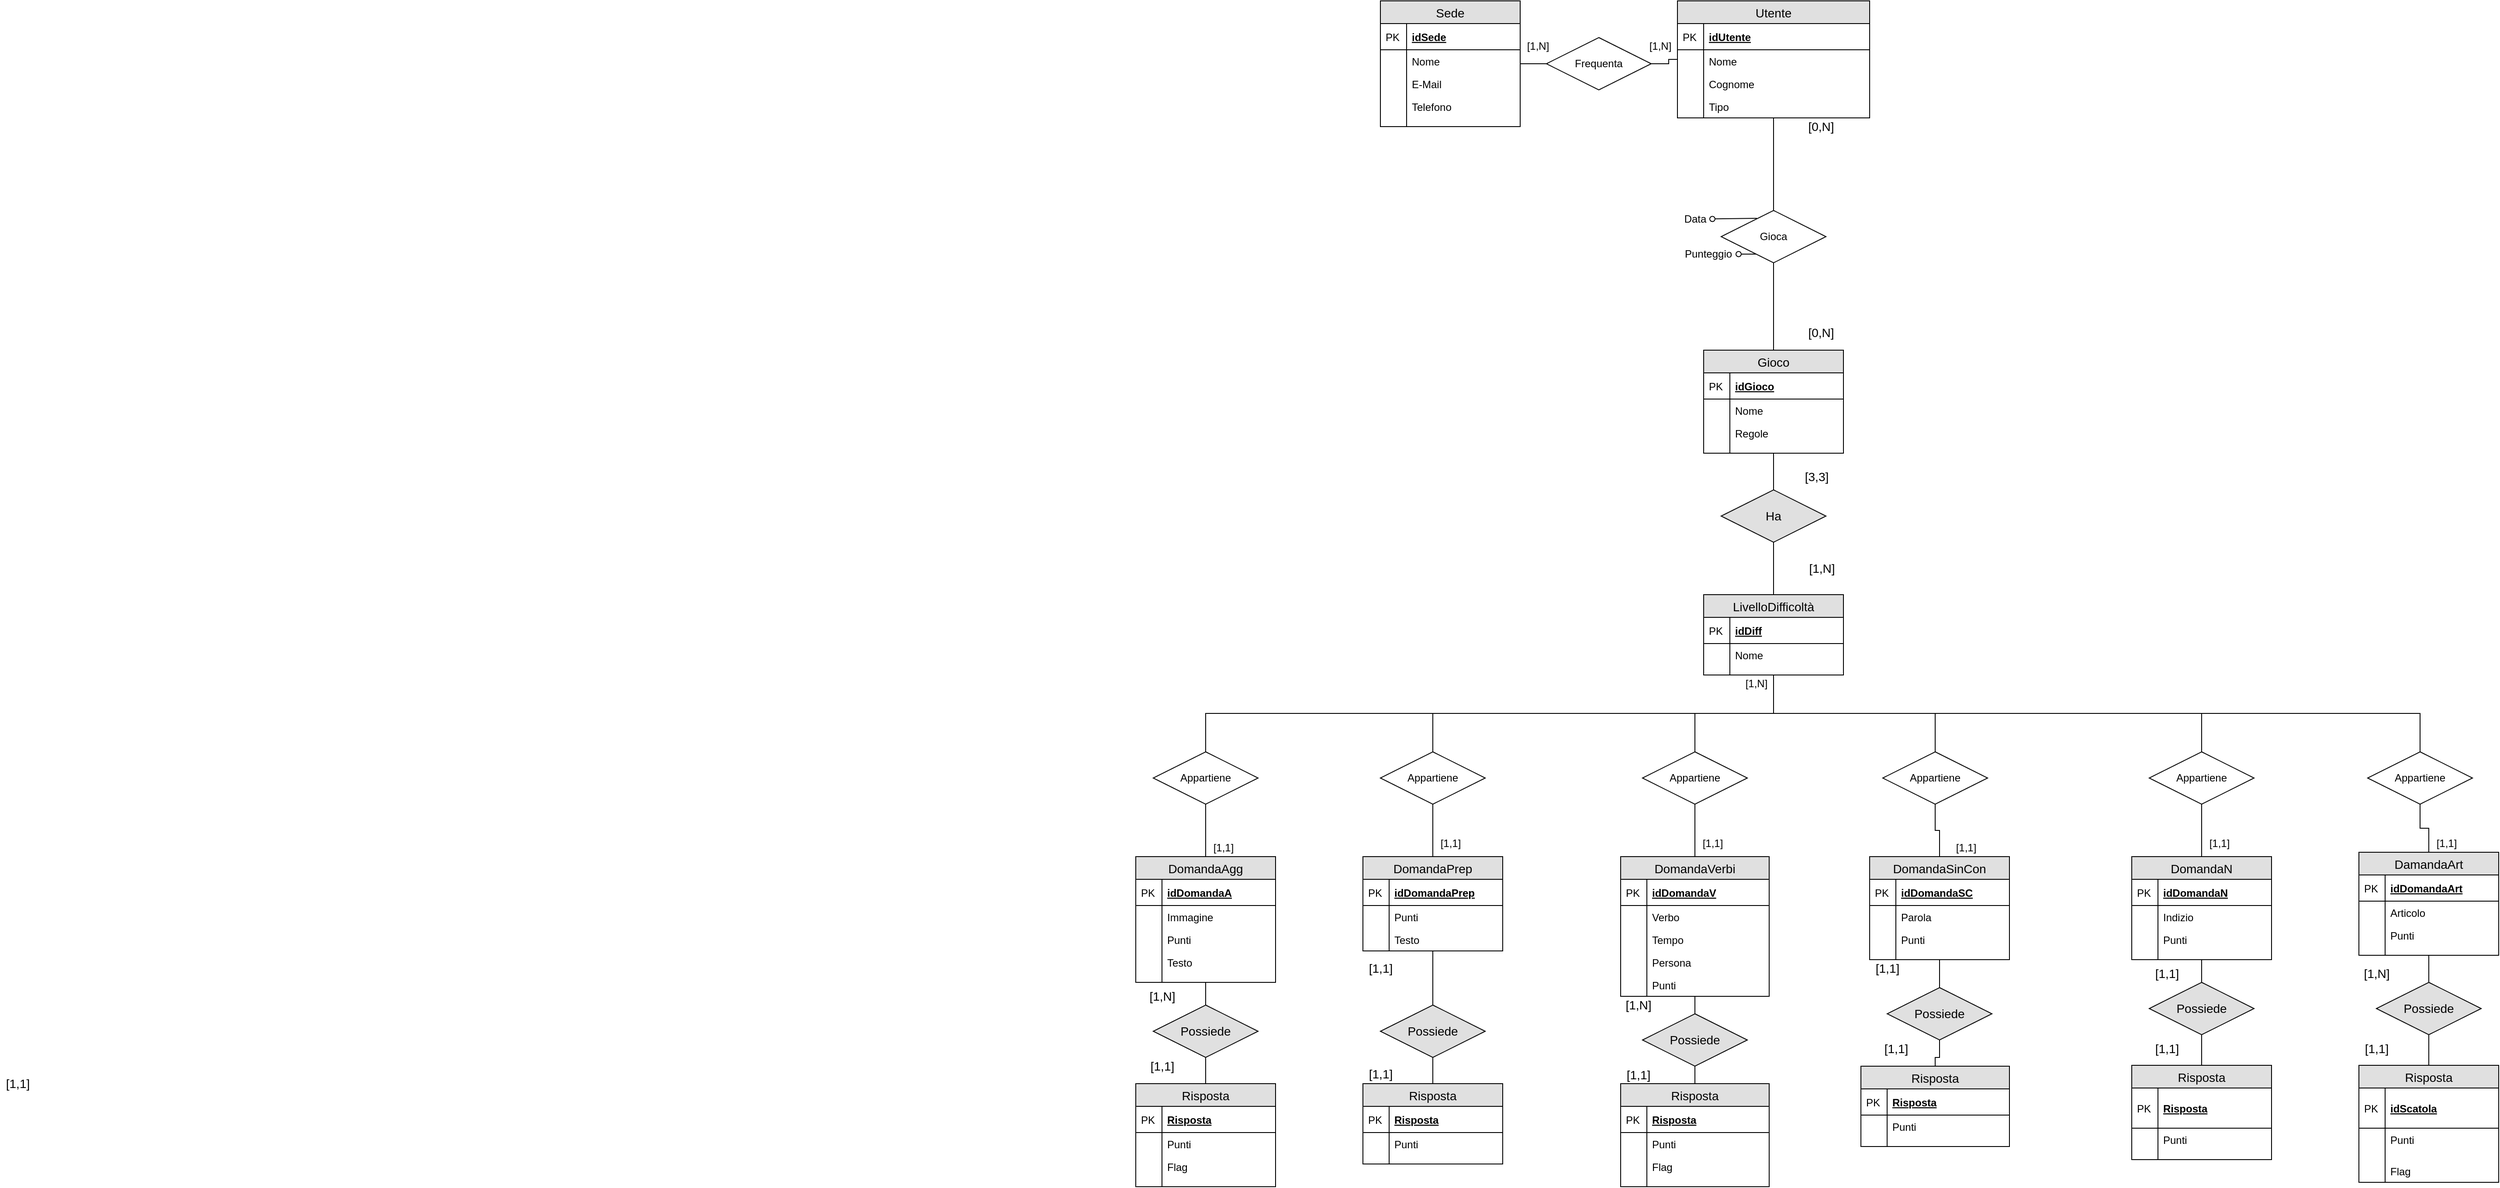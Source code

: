 <mxfile version="12.7.0" type="device"><diagram id="oJLfNqRauhqa5xgDHrzO" name="Page-1"><mxGraphModel dx="3940" dy="804" grid="1" gridSize="10" guides="1" tooltips="1" connect="1" arrows="1" fold="1" page="1" pageScale="1" pageWidth="827" pageHeight="1169" math="0" shadow="0"><root><mxCell id="0"/><mxCell id="1" parent="0"/><mxCell id="fyGPEh1QH60FLGqY0S4b-1" value="Utente" style="swimlane;fontStyle=0;childLayout=stackLayout;horizontal=1;startSize=26;fillColor=#e0e0e0;horizontalStack=0;resizeParent=1;resizeParentMax=0;resizeLast=0;collapsible=1;marginBottom=0;swimlaneFillColor=#ffffff;align=center;fontSize=14;" parent="1" vertex="1"><mxGeometry x="240" y="80" width="220" height="134" as="geometry"/></mxCell><mxCell id="fyGPEh1QH60FLGqY0S4b-2" value="idUtente" style="shape=partialRectangle;top=0;left=0;right=0;bottom=1;align=left;verticalAlign=middle;fillColor=none;spacingLeft=34;spacingRight=4;overflow=hidden;rotatable=0;points=[[0,0.5],[1,0.5]];portConstraint=eastwest;dropTarget=0;fontStyle=5;fontSize=12;" parent="fyGPEh1QH60FLGqY0S4b-1" vertex="1"><mxGeometry y="26" width="220" height="30" as="geometry"/></mxCell><mxCell id="fyGPEh1QH60FLGqY0S4b-3" value="PK" style="shape=partialRectangle;top=0;left=0;bottom=0;fillColor=none;align=left;verticalAlign=middle;spacingLeft=4;spacingRight=4;overflow=hidden;rotatable=0;points=[];portConstraint=eastwest;part=1;fontSize=12;" parent="fyGPEh1QH60FLGqY0S4b-2" vertex="1" connectable="0"><mxGeometry width="30" height="30" as="geometry"/></mxCell><mxCell id="fyGPEh1QH60FLGqY0S4b-4" value="Nome" style="shape=partialRectangle;top=0;left=0;right=0;bottom=0;align=left;verticalAlign=top;fillColor=none;spacingLeft=34;spacingRight=4;overflow=hidden;rotatable=0;points=[[0,0.5],[1,0.5]];portConstraint=eastwest;dropTarget=0;fontSize=12;" parent="fyGPEh1QH60FLGqY0S4b-1" vertex="1"><mxGeometry y="56" width="220" height="26" as="geometry"/></mxCell><mxCell id="fyGPEh1QH60FLGqY0S4b-5" value="" style="shape=partialRectangle;top=0;left=0;bottom=0;fillColor=none;align=left;verticalAlign=top;spacingLeft=4;spacingRight=4;overflow=hidden;rotatable=0;points=[];portConstraint=eastwest;part=1;fontSize=12;" parent="fyGPEh1QH60FLGqY0S4b-4" vertex="1" connectable="0"><mxGeometry width="30" height="26" as="geometry"/></mxCell><mxCell id="fyGPEh1QH60FLGqY0S4b-6" value="Cognome" style="shape=partialRectangle;top=0;left=0;right=0;bottom=0;align=left;verticalAlign=top;fillColor=none;spacingLeft=34;spacingRight=4;overflow=hidden;rotatable=0;points=[[0,0.5],[1,0.5]];portConstraint=eastwest;dropTarget=0;fontSize=12;" parent="fyGPEh1QH60FLGqY0S4b-1" vertex="1"><mxGeometry y="82" width="220" height="26" as="geometry"/></mxCell><mxCell id="fyGPEh1QH60FLGqY0S4b-7" value="" style="shape=partialRectangle;top=0;left=0;bottom=0;fillColor=none;align=left;verticalAlign=top;spacingLeft=4;spacingRight=4;overflow=hidden;rotatable=0;points=[];portConstraint=eastwest;part=1;fontSize=12;" parent="fyGPEh1QH60FLGqY0S4b-6" vertex="1" connectable="0"><mxGeometry width="30" height="26" as="geometry"/></mxCell><mxCell id="fyGPEh1QH60FLGqY0S4b-8" value="Tipo" style="shape=partialRectangle;top=0;left=0;right=0;bottom=0;align=left;verticalAlign=top;fillColor=none;spacingLeft=34;spacingRight=4;overflow=hidden;rotatable=0;points=[[0,0.5],[1,0.5]];portConstraint=eastwest;dropTarget=0;fontSize=12;" parent="fyGPEh1QH60FLGqY0S4b-1" vertex="1"><mxGeometry y="108" width="220" height="26" as="geometry"/></mxCell><mxCell id="fyGPEh1QH60FLGqY0S4b-9" value="" style="shape=partialRectangle;top=0;left=0;bottom=0;fillColor=none;align=left;verticalAlign=top;spacingLeft=4;spacingRight=4;overflow=hidden;rotatable=0;points=[];portConstraint=eastwest;part=1;fontSize=12;" parent="fyGPEh1QH60FLGqY0S4b-8" vertex="1" connectable="0"><mxGeometry width="30" height="26" as="geometry"/></mxCell><mxCell id="kGWHChFnNLOmyEC3T0Xx-23" style="edgeStyle=orthogonalEdgeStyle;rounded=0;orthogonalLoop=1;jettySize=auto;html=1;exitX=1;exitY=0.5;exitDx=0;exitDy=0;startArrow=none;startFill=0;endArrow=none;endFill=0;" edge="1" parent="1" source="fyGPEh1QH60FLGqY0S4b-12" target="fyGPEh1QH60FLGqY0S4b-1"><mxGeometry relative="1" as="geometry"/></mxCell><mxCell id="kGWHChFnNLOmyEC3T0Xx-25" style="edgeStyle=orthogonalEdgeStyle;rounded=0;orthogonalLoop=1;jettySize=auto;html=1;exitX=0;exitY=0.5;exitDx=0;exitDy=0;startArrow=none;startFill=0;endArrow=none;endFill=0;" edge="1" parent="1" source="fyGPEh1QH60FLGqY0S4b-12" target="fyGPEh1QH60FLGqY0S4b-13"><mxGeometry relative="1" as="geometry"/></mxCell><mxCell id="fyGPEh1QH60FLGqY0S4b-12" value="Frequenta" style="shape=rhombus;perimeter=rhombusPerimeter;whiteSpace=wrap;html=1;align=center;" parent="1" vertex="1"><mxGeometry x="90" y="122" width="120" height="60" as="geometry"/></mxCell><mxCell id="fyGPEh1QH60FLGqY0S4b-13" value="Sede" style="swimlane;fontStyle=0;childLayout=stackLayout;horizontal=1;startSize=26;fillColor=#e0e0e0;horizontalStack=0;resizeParent=1;resizeParentMax=0;resizeLast=0;collapsible=1;marginBottom=0;swimlaneFillColor=#ffffff;align=center;fontSize=14;" parent="1" vertex="1"><mxGeometry x="-100" y="80" width="160" height="144" as="geometry"/></mxCell><mxCell id="fyGPEh1QH60FLGqY0S4b-14" value="idSede" style="shape=partialRectangle;top=0;left=0;right=0;bottom=1;align=left;verticalAlign=middle;fillColor=none;spacingLeft=34;spacingRight=4;overflow=hidden;rotatable=0;points=[[0,0.5],[1,0.5]];portConstraint=eastwest;dropTarget=0;fontStyle=5;fontSize=12;" parent="fyGPEh1QH60FLGqY0S4b-13" vertex="1"><mxGeometry y="26" width="160" height="30" as="geometry"/></mxCell><mxCell id="fyGPEh1QH60FLGqY0S4b-15" value="PK" style="shape=partialRectangle;top=0;left=0;bottom=0;fillColor=none;align=left;verticalAlign=middle;spacingLeft=4;spacingRight=4;overflow=hidden;rotatable=0;points=[];portConstraint=eastwest;part=1;fontSize=12;" parent="fyGPEh1QH60FLGqY0S4b-14" vertex="1" connectable="0"><mxGeometry width="30" height="30" as="geometry"/></mxCell><mxCell id="fyGPEh1QH60FLGqY0S4b-16" value="Nome" style="shape=partialRectangle;top=0;left=0;right=0;bottom=0;align=left;verticalAlign=top;fillColor=none;spacingLeft=34;spacingRight=4;overflow=hidden;rotatable=0;points=[[0,0.5],[1,0.5]];portConstraint=eastwest;dropTarget=0;fontSize=12;" parent="fyGPEh1QH60FLGqY0S4b-13" vertex="1"><mxGeometry y="56" width="160" height="26" as="geometry"/></mxCell><mxCell id="fyGPEh1QH60FLGqY0S4b-17" value="" style="shape=partialRectangle;top=0;left=0;bottom=0;fillColor=none;align=left;verticalAlign=top;spacingLeft=4;spacingRight=4;overflow=hidden;rotatable=0;points=[];portConstraint=eastwest;part=1;fontSize=12;" parent="fyGPEh1QH60FLGqY0S4b-16" vertex="1" connectable="0"><mxGeometry width="30" height="26" as="geometry"/></mxCell><mxCell id="fyGPEh1QH60FLGqY0S4b-18" value="E-Mail" style="shape=partialRectangle;top=0;left=0;right=0;bottom=0;align=left;verticalAlign=top;fillColor=none;spacingLeft=34;spacingRight=4;overflow=hidden;rotatable=0;points=[[0,0.5],[1,0.5]];portConstraint=eastwest;dropTarget=0;fontSize=12;" parent="fyGPEh1QH60FLGqY0S4b-13" vertex="1"><mxGeometry y="82" width="160" height="26" as="geometry"/></mxCell><mxCell id="fyGPEh1QH60FLGqY0S4b-19" value="" style="shape=partialRectangle;top=0;left=0;bottom=0;fillColor=none;align=left;verticalAlign=top;spacingLeft=4;spacingRight=4;overflow=hidden;rotatable=0;points=[];portConstraint=eastwest;part=1;fontSize=12;" parent="fyGPEh1QH60FLGqY0S4b-18" vertex="1" connectable="0"><mxGeometry width="30" height="26" as="geometry"/></mxCell><mxCell id="fyGPEh1QH60FLGqY0S4b-20" value="Telefono" style="shape=partialRectangle;top=0;left=0;right=0;bottom=0;align=left;verticalAlign=top;fillColor=none;spacingLeft=34;spacingRight=4;overflow=hidden;rotatable=0;points=[[0,0.5],[1,0.5]];portConstraint=eastwest;dropTarget=0;fontSize=12;" parent="fyGPEh1QH60FLGqY0S4b-13" vertex="1"><mxGeometry y="108" width="160" height="26" as="geometry"/></mxCell><mxCell id="fyGPEh1QH60FLGqY0S4b-21" value="" style="shape=partialRectangle;top=0;left=0;bottom=0;fillColor=none;align=left;verticalAlign=top;spacingLeft=4;spacingRight=4;overflow=hidden;rotatable=0;points=[];portConstraint=eastwest;part=1;fontSize=12;" parent="fyGPEh1QH60FLGqY0S4b-20" vertex="1" connectable="0"><mxGeometry width="30" height="26" as="geometry"/></mxCell><mxCell id="fyGPEh1QH60FLGqY0S4b-22" value="" style="shape=partialRectangle;top=0;left=0;right=0;bottom=0;align=left;verticalAlign=top;fillColor=none;spacingLeft=34;spacingRight=4;overflow=hidden;rotatable=0;points=[[0,0.5],[1,0.5]];portConstraint=eastwest;dropTarget=0;fontSize=12;" parent="fyGPEh1QH60FLGqY0S4b-13" vertex="1"><mxGeometry y="134" width="160" height="10" as="geometry"/></mxCell><mxCell id="fyGPEh1QH60FLGqY0S4b-23" value="" style="shape=partialRectangle;top=0;left=0;bottom=0;fillColor=none;align=left;verticalAlign=top;spacingLeft=4;spacingRight=4;overflow=hidden;rotatable=0;points=[];portConstraint=eastwest;part=1;fontSize=12;" parent="fyGPEh1QH60FLGqY0S4b-22" vertex="1" connectable="0"><mxGeometry width="30" height="10" as="geometry"/></mxCell><mxCell id="fyGPEh1QH60FLGqY0S4b-36" value="[1,N]" style="text;html=1;align=center;verticalAlign=middle;resizable=0;points=[];autosize=1;" parent="1" vertex="1"><mxGeometry x="60" y="122" width="40" height="20" as="geometry"/></mxCell><mxCell id="fyGPEh1QH60FLGqY0S4b-37" value="[1,N]" style="text;html=1;align=center;verticalAlign=middle;resizable=0;points=[];autosize=1;" parent="1" vertex="1"><mxGeometry x="200" y="122" width="40" height="20" as="geometry"/></mxCell><mxCell id="kGWHChFnNLOmyEC3T0Xx-19" style="edgeStyle=orthogonalEdgeStyle;rounded=0;orthogonalLoop=1;jettySize=auto;html=1;exitX=0.5;exitY=1;exitDx=0;exitDy=0;entryX=0.5;entryY=0;entryDx=0;entryDy=0;endArrow=none;endFill=0;" edge="1" parent="1" source="fyGPEh1QH60FLGqY0S4b-38" target="fyGPEh1QH60FLGqY0S4b-41"><mxGeometry relative="1" as="geometry"/></mxCell><mxCell id="kGWHChFnNLOmyEC3T0Xx-20" style="edgeStyle=orthogonalEdgeStyle;rounded=0;orthogonalLoop=1;jettySize=auto;html=1;exitX=0.5;exitY=0;exitDx=0;exitDy=0;endArrow=none;endFill=0;" edge="1" parent="1" source="fyGPEh1QH60FLGqY0S4b-38" target="fyGPEh1QH60FLGqY0S4b-1"><mxGeometry relative="1" as="geometry"/></mxCell><mxCell id="fyGPEh1QH60FLGqY0S4b-38" value="Gioca" style="shape=rhombus;perimeter=rhombusPerimeter;whiteSpace=wrap;html=1;align=center;" parent="1" vertex="1"><mxGeometry x="290" y="320" width="120" height="60" as="geometry"/></mxCell><mxCell id="fyGPEh1QH60FLGqY0S4b-39" value="Data" style="text;html=1;align=center;verticalAlign=middle;resizable=0;points=[];autosize=1;" parent="1" vertex="1"><mxGeometry x="240" y="320" width="40" height="20" as="geometry"/></mxCell><mxCell id="fyGPEh1QH60FLGqY0S4b-40" value="Punteggio" style="text;html=1;align=center;verticalAlign=middle;resizable=0;points=[];autosize=1;" parent="1" vertex="1"><mxGeometry x="240" y="360" width="70" height="20" as="geometry"/></mxCell><mxCell id="fyGPEh1QH60FLGqY0S4b-41" value="Gioco" style="swimlane;fontStyle=0;childLayout=stackLayout;horizontal=1;startSize=26;fillColor=#e0e0e0;horizontalStack=0;resizeParent=1;resizeParentMax=0;resizeLast=0;collapsible=1;marginBottom=0;swimlaneFillColor=#ffffff;align=center;fontSize=14;" parent="1" vertex="1"><mxGeometry x="270" y="480" width="160" height="118" as="geometry"/></mxCell><mxCell id="fyGPEh1QH60FLGqY0S4b-42" value="idGioco" style="shape=partialRectangle;top=0;left=0;right=0;bottom=1;align=left;verticalAlign=middle;fillColor=none;spacingLeft=34;spacingRight=4;overflow=hidden;rotatable=0;points=[[0,0.5],[1,0.5]];portConstraint=eastwest;dropTarget=0;fontStyle=5;fontSize=12;" parent="fyGPEh1QH60FLGqY0S4b-41" vertex="1"><mxGeometry y="26" width="160" height="30" as="geometry"/></mxCell><mxCell id="fyGPEh1QH60FLGqY0S4b-43" value="PK" style="shape=partialRectangle;top=0;left=0;bottom=0;fillColor=none;align=left;verticalAlign=middle;spacingLeft=4;spacingRight=4;overflow=hidden;rotatable=0;points=[];portConstraint=eastwest;part=1;fontSize=12;" parent="fyGPEh1QH60FLGqY0S4b-42" vertex="1" connectable="0"><mxGeometry width="30" height="30" as="geometry"/></mxCell><mxCell id="fyGPEh1QH60FLGqY0S4b-46" value="Nome" style="shape=partialRectangle;top=0;left=0;right=0;bottom=0;align=left;verticalAlign=top;fillColor=none;spacingLeft=34;spacingRight=4;overflow=hidden;rotatable=0;points=[[0,0.5],[1,0.5]];portConstraint=eastwest;dropTarget=0;fontSize=12;" parent="fyGPEh1QH60FLGqY0S4b-41" vertex="1"><mxGeometry y="56" width="160" height="26" as="geometry"/></mxCell><mxCell id="fyGPEh1QH60FLGqY0S4b-47" value="" style="shape=partialRectangle;top=0;left=0;bottom=0;fillColor=none;align=left;verticalAlign=top;spacingLeft=4;spacingRight=4;overflow=hidden;rotatable=0;points=[];portConstraint=eastwest;part=1;fontSize=12;" parent="fyGPEh1QH60FLGqY0S4b-46" vertex="1" connectable="0"><mxGeometry width="30" height="26" as="geometry"/></mxCell><mxCell id="fyGPEh1QH60FLGqY0S4b-48" value="Regole" style="shape=partialRectangle;top=0;left=0;right=0;bottom=0;align=left;verticalAlign=top;fillColor=none;spacingLeft=34;spacingRight=4;overflow=hidden;rotatable=0;points=[[0,0.5],[1,0.5]];portConstraint=eastwest;dropTarget=0;fontSize=12;" parent="fyGPEh1QH60FLGqY0S4b-41" vertex="1"><mxGeometry y="82" width="160" height="26" as="geometry"/></mxCell><mxCell id="fyGPEh1QH60FLGqY0S4b-49" value="" style="shape=partialRectangle;top=0;left=0;bottom=0;fillColor=none;align=left;verticalAlign=top;spacingLeft=4;spacingRight=4;overflow=hidden;rotatable=0;points=[];portConstraint=eastwest;part=1;fontSize=12;" parent="fyGPEh1QH60FLGqY0S4b-48" vertex="1" connectable="0"><mxGeometry width="30" height="26" as="geometry"/></mxCell><mxCell id="fyGPEh1QH60FLGqY0S4b-50" value="" style="shape=partialRectangle;top=0;left=0;right=0;bottom=0;align=left;verticalAlign=top;fillColor=none;spacingLeft=34;spacingRight=4;overflow=hidden;rotatable=0;points=[[0,0.5],[1,0.5]];portConstraint=eastwest;dropTarget=0;fontSize=12;" parent="fyGPEh1QH60FLGqY0S4b-41" vertex="1"><mxGeometry y="108" width="160" height="10" as="geometry"/></mxCell><mxCell id="fyGPEh1QH60FLGqY0S4b-51" value="" style="shape=partialRectangle;top=0;left=0;bottom=0;fillColor=none;align=left;verticalAlign=top;spacingLeft=4;spacingRight=4;overflow=hidden;rotatable=0;points=[];portConstraint=eastwest;part=1;fontSize=12;" parent="fyGPEh1QH60FLGqY0S4b-50" vertex="1" connectable="0"><mxGeometry width="30" height="10" as="geometry"/></mxCell><mxCell id="fyGPEh1QH60FLGqY0S4b-52" value="LivelloDifficoltà" style="swimlane;fontStyle=0;childLayout=stackLayout;horizontal=1;startSize=26;fillColor=#e0e0e0;horizontalStack=0;resizeParent=1;resizeParentMax=0;resizeLast=0;collapsible=1;marginBottom=0;swimlaneFillColor=#ffffff;align=center;fontSize=14;" parent="1" vertex="1"><mxGeometry x="270" y="760" width="160" height="92" as="geometry"/></mxCell><mxCell id="fyGPEh1QH60FLGqY0S4b-53" value="idDiff" style="shape=partialRectangle;top=0;left=0;right=0;bottom=1;align=left;verticalAlign=middle;fillColor=none;spacingLeft=34;spacingRight=4;overflow=hidden;rotatable=0;points=[[0,0.5],[1,0.5]];portConstraint=eastwest;dropTarget=0;fontStyle=5;fontSize=12;" parent="fyGPEh1QH60FLGqY0S4b-52" vertex="1"><mxGeometry y="26" width="160" height="30" as="geometry"/></mxCell><mxCell id="fyGPEh1QH60FLGqY0S4b-54" value="PK" style="shape=partialRectangle;top=0;left=0;bottom=0;fillColor=none;align=left;verticalAlign=middle;spacingLeft=4;spacingRight=4;overflow=hidden;rotatable=0;points=[];portConstraint=eastwest;part=1;fontSize=12;" parent="fyGPEh1QH60FLGqY0S4b-53" vertex="1" connectable="0"><mxGeometry width="30" height="30" as="geometry"/></mxCell><mxCell id="fyGPEh1QH60FLGqY0S4b-55" value="Nome" style="shape=partialRectangle;top=0;left=0;right=0;bottom=0;align=left;verticalAlign=top;fillColor=none;spacingLeft=34;spacingRight=4;overflow=hidden;rotatable=0;points=[[0,0.5],[1,0.5]];portConstraint=eastwest;dropTarget=0;fontSize=12;" parent="fyGPEh1QH60FLGqY0S4b-52" vertex="1"><mxGeometry y="56" width="160" height="26" as="geometry"/></mxCell><mxCell id="fyGPEh1QH60FLGqY0S4b-56" value="" style="shape=partialRectangle;top=0;left=0;bottom=0;fillColor=none;align=left;verticalAlign=top;spacingLeft=4;spacingRight=4;overflow=hidden;rotatable=0;points=[];portConstraint=eastwest;part=1;fontSize=12;" parent="fyGPEh1QH60FLGqY0S4b-55" vertex="1" connectable="0"><mxGeometry width="30" height="26" as="geometry"/></mxCell><mxCell id="fyGPEh1QH60FLGqY0S4b-61" value="" style="shape=partialRectangle;top=0;left=0;right=0;bottom=0;align=left;verticalAlign=top;fillColor=none;spacingLeft=34;spacingRight=4;overflow=hidden;rotatable=0;points=[[0,0.5],[1,0.5]];portConstraint=eastwest;dropTarget=0;fontSize=12;" parent="fyGPEh1QH60FLGqY0S4b-52" vertex="1"><mxGeometry y="82" width="160" height="10" as="geometry"/></mxCell><mxCell id="fyGPEh1QH60FLGqY0S4b-62" value="" style="shape=partialRectangle;top=0;left=0;bottom=0;fillColor=none;align=left;verticalAlign=top;spacingLeft=4;spacingRight=4;overflow=hidden;rotatable=0;points=[];portConstraint=eastwest;part=1;fontSize=12;" parent="fyGPEh1QH60FLGqY0S4b-61" vertex="1" connectable="0"><mxGeometry width="30" height="10" as="geometry"/></mxCell><mxCell id="fyGPEh1QH60FLGqY0S4b-63" value="DomandaVerbi" style="swimlane;fontStyle=0;childLayout=stackLayout;horizontal=1;startSize=26;fillColor=#e0e0e0;horizontalStack=0;resizeParent=1;resizeParentMax=0;resizeLast=0;collapsible=1;marginBottom=0;swimlaneFillColor=#ffffff;align=center;fontSize=14;" parent="1" vertex="1"><mxGeometry x="175" y="1060" width="170" height="160" as="geometry"/></mxCell><mxCell id="fyGPEh1QH60FLGqY0S4b-64" value="idDomandaV" style="shape=partialRectangle;top=0;left=0;right=0;bottom=1;align=left;verticalAlign=middle;fillColor=none;spacingLeft=34;spacingRight=4;overflow=hidden;rotatable=0;points=[[0,0.5],[1,0.5]];portConstraint=eastwest;dropTarget=0;fontStyle=5;fontSize=12;" parent="fyGPEh1QH60FLGqY0S4b-63" vertex="1"><mxGeometry y="26" width="170" height="30" as="geometry"/></mxCell><mxCell id="fyGPEh1QH60FLGqY0S4b-65" value="PK" style="shape=partialRectangle;top=0;left=0;bottom=0;fillColor=none;align=left;verticalAlign=middle;spacingLeft=4;spacingRight=4;overflow=hidden;rotatable=0;points=[];portConstraint=eastwest;part=1;fontSize=12;" parent="fyGPEh1QH60FLGqY0S4b-64" vertex="1" connectable="0"><mxGeometry width="30" height="30" as="geometry"/></mxCell><mxCell id="fyGPEh1QH60FLGqY0S4b-66" value="Verbo" style="shape=partialRectangle;top=0;left=0;right=0;bottom=0;align=left;verticalAlign=top;fillColor=none;spacingLeft=34;spacingRight=4;overflow=hidden;rotatable=0;points=[[0,0.5],[1,0.5]];portConstraint=eastwest;dropTarget=0;fontSize=12;" parent="fyGPEh1QH60FLGqY0S4b-63" vertex="1"><mxGeometry y="56" width="170" height="26" as="geometry"/></mxCell><mxCell id="fyGPEh1QH60FLGqY0S4b-67" value="" style="shape=partialRectangle;top=0;left=0;bottom=0;fillColor=none;align=left;verticalAlign=top;spacingLeft=4;spacingRight=4;overflow=hidden;rotatable=0;points=[];portConstraint=eastwest;part=1;fontSize=12;" parent="fyGPEh1QH60FLGqY0S4b-66" vertex="1" connectable="0"><mxGeometry width="30" height="26" as="geometry"/></mxCell><mxCell id="fyGPEh1QH60FLGqY0S4b-68" value="Tempo" style="shape=partialRectangle;top=0;left=0;right=0;bottom=0;align=left;verticalAlign=top;fillColor=none;spacingLeft=34;spacingRight=4;overflow=hidden;rotatable=0;points=[[0,0.5],[1,0.5]];portConstraint=eastwest;dropTarget=0;fontSize=12;" parent="fyGPEh1QH60FLGqY0S4b-63" vertex="1"><mxGeometry y="82" width="170" height="26" as="geometry"/></mxCell><mxCell id="fyGPEh1QH60FLGqY0S4b-69" value="" style="shape=partialRectangle;top=0;left=0;bottom=0;fillColor=none;align=left;verticalAlign=top;spacingLeft=4;spacingRight=4;overflow=hidden;rotatable=0;points=[];portConstraint=eastwest;part=1;fontSize=12;" parent="fyGPEh1QH60FLGqY0S4b-68" vertex="1" connectable="0"><mxGeometry width="30" height="26" as="geometry"/></mxCell><mxCell id="fyGPEh1QH60FLGqY0S4b-70" value="Persona" style="shape=partialRectangle;top=0;left=0;right=0;bottom=0;align=left;verticalAlign=top;fillColor=none;spacingLeft=34;spacingRight=4;overflow=hidden;rotatable=0;points=[[0,0.5],[1,0.5]];portConstraint=eastwest;dropTarget=0;fontSize=12;" parent="fyGPEh1QH60FLGqY0S4b-63" vertex="1"><mxGeometry y="108" width="170" height="26" as="geometry"/></mxCell><mxCell id="fyGPEh1QH60FLGqY0S4b-71" value="" style="shape=partialRectangle;top=0;left=0;bottom=0;fillColor=none;align=left;verticalAlign=top;spacingLeft=4;spacingRight=4;overflow=hidden;rotatable=0;points=[];portConstraint=eastwest;part=1;fontSize=12;" parent="fyGPEh1QH60FLGqY0S4b-70" vertex="1" connectable="0"><mxGeometry width="30" height="26" as="geometry"/></mxCell><mxCell id="fyGPEh1QH60FLGqY0S4b-96" value="Punti" style="shape=partialRectangle;top=0;left=0;right=0;bottom=0;align=left;verticalAlign=top;fillColor=none;spacingLeft=34;spacingRight=4;overflow=hidden;rotatable=0;points=[[0,0.5],[1,0.5]];portConstraint=eastwest;dropTarget=0;fontSize=12;" parent="fyGPEh1QH60FLGqY0S4b-63" vertex="1"><mxGeometry y="134" width="170" height="26" as="geometry"/></mxCell><mxCell id="fyGPEh1QH60FLGqY0S4b-97" value="" style="shape=partialRectangle;top=0;left=0;bottom=0;fillColor=none;align=left;verticalAlign=top;spacingLeft=4;spacingRight=4;overflow=hidden;rotatable=0;points=[];portConstraint=eastwest;part=1;fontSize=12;" parent="fyGPEh1QH60FLGqY0S4b-96" vertex="1" connectable="0"><mxGeometry width="30" height="26" as="geometry"/></mxCell><mxCell id="fyGPEh1QH60FLGqY0S4b-74" value="Risposta" style="swimlane;fontStyle=0;childLayout=stackLayout;horizontal=1;startSize=26;fillColor=#e0e0e0;horizontalStack=0;resizeParent=1;resizeParentMax=0;resizeLast=0;collapsible=1;marginBottom=0;swimlaneFillColor=#ffffff;align=center;fontSize=14;" parent="1" vertex="1"><mxGeometry x="175" y="1320" width="170" height="118" as="geometry"/></mxCell><mxCell id="fyGPEh1QH60FLGqY0S4b-75" value="Risposta" style="shape=partialRectangle;top=0;left=0;right=0;bottom=1;align=left;verticalAlign=middle;fillColor=none;spacingLeft=34;spacingRight=4;overflow=hidden;rotatable=0;points=[[0,0.5],[1,0.5]];portConstraint=eastwest;dropTarget=0;fontStyle=5;fontSize=12;" parent="fyGPEh1QH60FLGqY0S4b-74" vertex="1"><mxGeometry y="26" width="170" height="30" as="geometry"/></mxCell><mxCell id="fyGPEh1QH60FLGqY0S4b-76" value="PK" style="shape=partialRectangle;top=0;left=0;bottom=0;fillColor=none;align=left;verticalAlign=middle;spacingLeft=4;spacingRight=4;overflow=hidden;rotatable=0;points=[];portConstraint=eastwest;part=1;fontSize=12;" parent="fyGPEh1QH60FLGqY0S4b-75" vertex="1" connectable="0"><mxGeometry width="30" height="30" as="geometry"/></mxCell><mxCell id="fyGPEh1QH60FLGqY0S4b-77" value="Punti" style="shape=partialRectangle;top=0;left=0;right=0;bottom=0;align=left;verticalAlign=top;fillColor=none;spacingLeft=34;spacingRight=4;overflow=hidden;rotatable=0;points=[[0,0.5],[1,0.5]];portConstraint=eastwest;dropTarget=0;fontSize=12;" parent="fyGPEh1QH60FLGqY0S4b-74" vertex="1"><mxGeometry y="56" width="170" height="26" as="geometry"/></mxCell><mxCell id="fyGPEh1QH60FLGqY0S4b-78" value="" style="shape=partialRectangle;top=0;left=0;bottom=0;fillColor=none;align=left;verticalAlign=top;spacingLeft=4;spacingRight=4;overflow=hidden;rotatable=0;points=[];portConstraint=eastwest;part=1;fontSize=12;" parent="fyGPEh1QH60FLGqY0S4b-77" vertex="1" connectable="0"><mxGeometry width="30" height="26" as="geometry"/></mxCell><mxCell id="fyGPEh1QH60FLGqY0S4b-79" value="Flag" style="shape=partialRectangle;top=0;left=0;right=0;bottom=0;align=left;verticalAlign=top;fillColor=none;spacingLeft=34;spacingRight=4;overflow=hidden;rotatable=0;points=[[0,0.5],[1,0.5]];portConstraint=eastwest;dropTarget=0;fontSize=12;" parent="fyGPEh1QH60FLGqY0S4b-74" vertex="1"><mxGeometry y="82" width="170" height="26" as="geometry"/></mxCell><mxCell id="fyGPEh1QH60FLGqY0S4b-80" value="" style="shape=partialRectangle;top=0;left=0;bottom=0;fillColor=none;align=left;verticalAlign=top;spacingLeft=4;spacingRight=4;overflow=hidden;rotatable=0;points=[];portConstraint=eastwest;part=1;fontSize=12;" parent="fyGPEh1QH60FLGqY0S4b-79" vertex="1" connectable="0"><mxGeometry width="30" height="26" as="geometry"/></mxCell><mxCell id="fyGPEh1QH60FLGqY0S4b-83" value="" style="shape=partialRectangle;top=0;left=0;right=0;bottom=0;align=left;verticalAlign=top;fillColor=none;spacingLeft=34;spacingRight=4;overflow=hidden;rotatable=0;points=[[0,0.5],[1,0.5]];portConstraint=eastwest;dropTarget=0;fontSize=12;" parent="fyGPEh1QH60FLGqY0S4b-74" vertex="1"><mxGeometry y="108" width="170" height="10" as="geometry"/></mxCell><mxCell id="fyGPEh1QH60FLGqY0S4b-84" value="" style="shape=partialRectangle;top=0;left=0;bottom=0;fillColor=none;align=left;verticalAlign=top;spacingLeft=4;spacingRight=4;overflow=hidden;rotatable=0;points=[];portConstraint=eastwest;part=1;fontSize=12;" parent="fyGPEh1QH60FLGqY0S4b-83" vertex="1" connectable="0"><mxGeometry width="30" height="10" as="geometry"/></mxCell><mxCell id="fyGPEh1QH60FLGqY0S4b-85" value="DomandaSinCon" style="swimlane;fontStyle=0;childLayout=stackLayout;horizontal=1;startSize=26;fillColor=#e0e0e0;horizontalStack=0;resizeParent=1;resizeParentMax=0;resizeLast=0;collapsible=1;marginBottom=0;swimlaneFillColor=#ffffff;align=center;fontSize=14;" parent="1" vertex="1"><mxGeometry x="460" y="1060" width="160" height="118" as="geometry"/></mxCell><mxCell id="fyGPEh1QH60FLGqY0S4b-86" value="idDomandaSC" style="shape=partialRectangle;top=0;left=0;right=0;bottom=1;align=left;verticalAlign=middle;fillColor=none;spacingLeft=34;spacingRight=4;overflow=hidden;rotatable=0;points=[[0,0.5],[1,0.5]];portConstraint=eastwest;dropTarget=0;fontStyle=5;fontSize=12;" parent="fyGPEh1QH60FLGqY0S4b-85" vertex="1"><mxGeometry y="26" width="160" height="30" as="geometry"/></mxCell><mxCell id="fyGPEh1QH60FLGqY0S4b-87" value="PK" style="shape=partialRectangle;top=0;left=0;bottom=0;fillColor=none;align=left;verticalAlign=middle;spacingLeft=4;spacingRight=4;overflow=hidden;rotatable=0;points=[];portConstraint=eastwest;part=1;fontSize=12;" parent="fyGPEh1QH60FLGqY0S4b-86" vertex="1" connectable="0"><mxGeometry width="30" height="30" as="geometry"/></mxCell><mxCell id="fyGPEh1QH60FLGqY0S4b-88" value="Parola" style="shape=partialRectangle;top=0;left=0;right=0;bottom=0;align=left;verticalAlign=top;fillColor=none;spacingLeft=34;spacingRight=4;overflow=hidden;rotatable=0;points=[[0,0.5],[1,0.5]];portConstraint=eastwest;dropTarget=0;fontSize=12;" parent="fyGPEh1QH60FLGqY0S4b-85" vertex="1"><mxGeometry y="56" width="160" height="26" as="geometry"/></mxCell><mxCell id="fyGPEh1QH60FLGqY0S4b-89" value="" style="shape=partialRectangle;top=0;left=0;bottom=0;fillColor=none;align=left;verticalAlign=top;spacingLeft=4;spacingRight=4;overflow=hidden;rotatable=0;points=[];portConstraint=eastwest;part=1;fontSize=12;" parent="fyGPEh1QH60FLGqY0S4b-88" vertex="1" connectable="0"><mxGeometry width="30" height="26" as="geometry"/></mxCell><mxCell id="fyGPEh1QH60FLGqY0S4b-90" value="Punti" style="shape=partialRectangle;top=0;left=0;right=0;bottom=0;align=left;verticalAlign=top;fillColor=none;spacingLeft=34;spacingRight=4;overflow=hidden;rotatable=0;points=[[0,0.5],[1,0.5]];portConstraint=eastwest;dropTarget=0;fontSize=12;" parent="fyGPEh1QH60FLGqY0S4b-85" vertex="1"><mxGeometry y="82" width="160" height="26" as="geometry"/></mxCell><mxCell id="fyGPEh1QH60FLGqY0S4b-91" value="" style="shape=partialRectangle;top=0;left=0;bottom=0;fillColor=none;align=left;verticalAlign=top;spacingLeft=4;spacingRight=4;overflow=hidden;rotatable=0;points=[];portConstraint=eastwest;part=1;fontSize=12;" parent="fyGPEh1QH60FLGqY0S4b-90" vertex="1" connectable="0"><mxGeometry width="30" height="26" as="geometry"/></mxCell><mxCell id="fyGPEh1QH60FLGqY0S4b-94" value="" style="shape=partialRectangle;top=0;left=0;right=0;bottom=0;align=left;verticalAlign=top;fillColor=none;spacingLeft=34;spacingRight=4;overflow=hidden;rotatable=0;points=[[0,0.5],[1,0.5]];portConstraint=eastwest;dropTarget=0;fontSize=12;" parent="fyGPEh1QH60FLGqY0S4b-85" vertex="1"><mxGeometry y="108" width="160" height="10" as="geometry"/></mxCell><mxCell id="fyGPEh1QH60FLGqY0S4b-95" value="" style="shape=partialRectangle;top=0;left=0;bottom=0;fillColor=none;align=left;verticalAlign=top;spacingLeft=4;spacingRight=4;overflow=hidden;rotatable=0;points=[];portConstraint=eastwest;part=1;fontSize=12;" parent="fyGPEh1QH60FLGqY0S4b-94" vertex="1" connectable="0"><mxGeometry width="30" height="10" as="geometry"/></mxCell><mxCell id="fyGPEh1QH60FLGqY0S4b-109" value="Risposta" style="swimlane;fontStyle=0;childLayout=stackLayout;horizontal=1;startSize=26;fillColor=#e0e0e0;horizontalStack=0;resizeParent=1;resizeParentMax=0;resizeLast=0;collapsible=1;marginBottom=0;swimlaneFillColor=#ffffff;align=center;fontSize=14;" parent="1" vertex="1"><mxGeometry x="450" y="1300" width="170" height="92" as="geometry"/></mxCell><mxCell id="fyGPEh1QH60FLGqY0S4b-110" value="Risposta" style="shape=partialRectangle;top=0;left=0;right=0;bottom=1;align=left;verticalAlign=middle;fillColor=none;spacingLeft=34;spacingRight=4;overflow=hidden;rotatable=0;points=[[0,0.5],[1,0.5]];portConstraint=eastwest;dropTarget=0;fontStyle=5;fontSize=12;" parent="fyGPEh1QH60FLGqY0S4b-109" vertex="1"><mxGeometry y="26" width="170" height="30" as="geometry"/></mxCell><mxCell id="fyGPEh1QH60FLGqY0S4b-111" value="PK" style="shape=partialRectangle;top=0;left=0;bottom=0;fillColor=none;align=left;verticalAlign=middle;spacingLeft=4;spacingRight=4;overflow=hidden;rotatable=0;points=[];portConstraint=eastwest;part=1;fontSize=12;" parent="fyGPEh1QH60FLGqY0S4b-110" vertex="1" connectable="0"><mxGeometry width="30" height="30" as="geometry"/></mxCell><mxCell id="fyGPEh1QH60FLGqY0S4b-112" value="Punti" style="shape=partialRectangle;top=0;left=0;right=0;bottom=0;align=left;verticalAlign=top;fillColor=none;spacingLeft=34;spacingRight=4;overflow=hidden;rotatable=0;points=[[0,0.5],[1,0.5]];portConstraint=eastwest;dropTarget=0;fontSize=12;" parent="fyGPEh1QH60FLGqY0S4b-109" vertex="1"><mxGeometry y="56" width="170" height="26" as="geometry"/></mxCell><mxCell id="fyGPEh1QH60FLGqY0S4b-113" value="" style="shape=partialRectangle;top=0;left=0;bottom=0;fillColor=none;align=left;verticalAlign=top;spacingLeft=4;spacingRight=4;overflow=hidden;rotatable=0;points=[];portConstraint=eastwest;part=1;fontSize=12;" parent="fyGPEh1QH60FLGqY0S4b-112" vertex="1" connectable="0"><mxGeometry width="30" height="26" as="geometry"/></mxCell><mxCell id="fyGPEh1QH60FLGqY0S4b-118" value="" style="shape=partialRectangle;top=0;left=0;right=0;bottom=0;align=left;verticalAlign=top;fillColor=none;spacingLeft=34;spacingRight=4;overflow=hidden;rotatable=0;points=[[0,0.5],[1,0.5]];portConstraint=eastwest;dropTarget=0;fontSize=12;" parent="fyGPEh1QH60FLGqY0S4b-109" vertex="1"><mxGeometry y="82" width="170" height="10" as="geometry"/></mxCell><mxCell id="fyGPEh1QH60FLGqY0S4b-119" value="" style="shape=partialRectangle;top=0;left=0;bottom=0;fillColor=none;align=left;verticalAlign=top;spacingLeft=4;spacingRight=4;overflow=hidden;rotatable=0;points=[];portConstraint=eastwest;part=1;fontSize=12;" parent="fyGPEh1QH60FLGqY0S4b-118" vertex="1" connectable="0"><mxGeometry width="30" height="10" as="geometry"/></mxCell><mxCell id="fyGPEh1QH60FLGqY0S4b-120" value="Risposta" style="swimlane;fontStyle=0;childLayout=stackLayout;horizontal=1;startSize=26;fillColor=#e0e0e0;horizontalStack=0;resizeParent=1;resizeParentMax=0;resizeLast=0;collapsible=1;marginBottom=0;swimlaneFillColor=#ffffff;align=center;fontSize=14;" parent="1" vertex="1"><mxGeometry x="-120" y="1320" width="160" height="92" as="geometry"/></mxCell><mxCell id="fyGPEh1QH60FLGqY0S4b-121" value="Risposta" style="shape=partialRectangle;top=0;left=0;right=0;bottom=1;align=left;verticalAlign=middle;fillColor=none;spacingLeft=34;spacingRight=4;overflow=hidden;rotatable=0;points=[[0,0.5],[1,0.5]];portConstraint=eastwest;dropTarget=0;fontStyle=5;fontSize=12;" parent="fyGPEh1QH60FLGqY0S4b-120" vertex="1"><mxGeometry y="26" width="160" height="30" as="geometry"/></mxCell><mxCell id="fyGPEh1QH60FLGqY0S4b-122" value="PK" style="shape=partialRectangle;top=0;left=0;bottom=0;fillColor=none;align=left;verticalAlign=middle;spacingLeft=4;spacingRight=4;overflow=hidden;rotatable=0;points=[];portConstraint=eastwest;part=1;fontSize=12;" parent="fyGPEh1QH60FLGqY0S4b-121" vertex="1" connectable="0"><mxGeometry width="30" height="30" as="geometry"/></mxCell><mxCell id="fyGPEh1QH60FLGqY0S4b-125" value="Punti" style="shape=partialRectangle;top=0;left=0;right=0;bottom=0;align=left;verticalAlign=top;fillColor=none;spacingLeft=34;spacingRight=4;overflow=hidden;rotatable=0;points=[[0,0.5],[1,0.5]];portConstraint=eastwest;dropTarget=0;fontSize=12;" parent="fyGPEh1QH60FLGqY0S4b-120" vertex="1"><mxGeometry y="56" width="160" height="26" as="geometry"/></mxCell><mxCell id="fyGPEh1QH60FLGqY0S4b-126" value="" style="shape=partialRectangle;top=0;left=0;bottom=0;fillColor=none;align=left;verticalAlign=top;spacingLeft=4;spacingRight=4;overflow=hidden;rotatable=0;points=[];portConstraint=eastwest;part=1;fontSize=12;" parent="fyGPEh1QH60FLGqY0S4b-125" vertex="1" connectable="0"><mxGeometry width="30" height="26" as="geometry"/></mxCell><mxCell id="fyGPEh1QH60FLGqY0S4b-129" value="" style="shape=partialRectangle;top=0;left=0;right=0;bottom=0;align=left;verticalAlign=top;fillColor=none;spacingLeft=34;spacingRight=4;overflow=hidden;rotatable=0;points=[[0,0.5],[1,0.5]];portConstraint=eastwest;dropTarget=0;fontSize=12;" parent="fyGPEh1QH60FLGqY0S4b-120" vertex="1"><mxGeometry y="82" width="160" height="10" as="geometry"/></mxCell><mxCell id="fyGPEh1QH60FLGqY0S4b-130" value="" style="shape=partialRectangle;top=0;left=0;bottom=0;fillColor=none;align=left;verticalAlign=top;spacingLeft=4;spacingRight=4;overflow=hidden;rotatable=0;points=[];portConstraint=eastwest;part=1;fontSize=12;" parent="fyGPEh1QH60FLGqY0S4b-129" vertex="1" connectable="0"><mxGeometry width="30" height="10" as="geometry"/></mxCell><mxCell id="fyGPEh1QH60FLGqY0S4b-131" value="DomandaPrep" style="swimlane;fontStyle=0;childLayout=stackLayout;horizontal=1;startSize=26;fillColor=#e0e0e0;horizontalStack=0;resizeParent=1;resizeParentMax=0;resizeLast=0;collapsible=1;marginBottom=0;swimlaneFillColor=#ffffff;align=center;fontSize=14;" parent="1" vertex="1"><mxGeometry x="-120" y="1060" width="160" height="108" as="geometry"/></mxCell><mxCell id="fyGPEh1QH60FLGqY0S4b-132" value="idDomandaPrep" style="shape=partialRectangle;top=0;left=0;right=0;bottom=1;align=left;verticalAlign=middle;fillColor=none;spacingLeft=34;spacingRight=4;overflow=hidden;rotatable=0;points=[[0,0.5],[1,0.5]];portConstraint=eastwest;dropTarget=0;fontStyle=5;fontSize=12;" parent="fyGPEh1QH60FLGqY0S4b-131" vertex="1"><mxGeometry y="26" width="160" height="30" as="geometry"/></mxCell><mxCell id="fyGPEh1QH60FLGqY0S4b-133" value="PK" style="shape=partialRectangle;top=0;left=0;bottom=0;fillColor=none;align=left;verticalAlign=middle;spacingLeft=4;spacingRight=4;overflow=hidden;rotatable=0;points=[];portConstraint=eastwest;part=1;fontSize=12;" parent="fyGPEh1QH60FLGqY0S4b-132" vertex="1" connectable="0"><mxGeometry width="30" height="30" as="geometry"/></mxCell><mxCell id="fyGPEh1QH60FLGqY0S4b-179" value="Punti" style="shape=partialRectangle;top=0;left=0;right=0;bottom=0;align=left;verticalAlign=top;fillColor=none;spacingLeft=34;spacingRight=4;overflow=hidden;rotatable=0;points=[[0,0.5],[1,0.5]];portConstraint=eastwest;dropTarget=0;fontSize=12;startSize=26;" parent="fyGPEh1QH60FLGqY0S4b-131" vertex="1"><mxGeometry y="56" width="160" height="26" as="geometry"/></mxCell><mxCell id="fyGPEh1QH60FLGqY0S4b-180" value="" style="shape=partialRectangle;top=0;left=0;bottom=0;fillColor=none;align=left;verticalAlign=top;spacingLeft=4;spacingRight=4;overflow=hidden;rotatable=0;points=[];portConstraint=eastwest;part=1;fontSize=12;" parent="fyGPEh1QH60FLGqY0S4b-179" vertex="1" connectable="0"><mxGeometry width="30" height="26" as="geometry"/></mxCell><mxCell id="fyGPEh1QH60FLGqY0S4b-134" value="Testo" style="shape=partialRectangle;top=0;left=0;right=0;bottom=0;align=left;verticalAlign=top;fillColor=none;spacingLeft=34;spacingRight=4;overflow=hidden;rotatable=0;points=[[0,0.5],[1,0.5]];portConstraint=eastwest;dropTarget=0;fontSize=12;" parent="fyGPEh1QH60FLGqY0S4b-131" vertex="1"><mxGeometry y="82" width="160" height="26" as="geometry"/></mxCell><mxCell id="fyGPEh1QH60FLGqY0S4b-135" value="" style="shape=partialRectangle;top=0;left=0;bottom=0;fillColor=none;align=left;verticalAlign=top;spacingLeft=4;spacingRight=4;overflow=hidden;rotatable=0;points=[];portConstraint=eastwest;part=1;fontSize=12;" parent="fyGPEh1QH60FLGqY0S4b-134" vertex="1" connectable="0"><mxGeometry width="30" height="26" as="geometry"/></mxCell><mxCell id="fyGPEh1QH60FLGqY0S4b-153" value="Risposta" style="swimlane;fontStyle=0;childLayout=stackLayout;horizontal=1;startSize=26;fillColor=#e0e0e0;horizontalStack=0;resizeParent=1;resizeParentMax=0;resizeLast=0;collapsible=1;marginBottom=0;swimlaneFillColor=#ffffff;align=center;fontSize=14;" parent="1" vertex="1"><mxGeometry x="-380" y="1320" width="160" height="118" as="geometry"/></mxCell><mxCell id="fyGPEh1QH60FLGqY0S4b-154" value="Risposta" style="shape=partialRectangle;top=0;left=0;right=0;bottom=1;align=left;verticalAlign=middle;fillColor=none;spacingLeft=34;spacingRight=4;overflow=hidden;rotatable=0;points=[[0,0.5],[1,0.5]];portConstraint=eastwest;dropTarget=0;fontStyle=5;fontSize=12;" parent="fyGPEh1QH60FLGqY0S4b-153" vertex="1"><mxGeometry y="26" width="160" height="30" as="geometry"/></mxCell><mxCell id="fyGPEh1QH60FLGqY0S4b-155" value="PK" style="shape=partialRectangle;top=0;left=0;bottom=0;fillColor=none;align=left;verticalAlign=middle;spacingLeft=4;spacingRight=4;overflow=hidden;rotatable=0;points=[];portConstraint=eastwest;part=1;fontSize=12;" parent="fyGPEh1QH60FLGqY0S4b-154" vertex="1" connectable="0"><mxGeometry width="30" height="30" as="geometry"/></mxCell><mxCell id="fyGPEh1QH60FLGqY0S4b-156" value="Punti" style="shape=partialRectangle;top=0;left=0;right=0;bottom=0;align=left;verticalAlign=top;fillColor=none;spacingLeft=34;spacingRight=4;overflow=hidden;rotatable=0;points=[[0,0.5],[1,0.5]];portConstraint=eastwest;dropTarget=0;fontSize=12;" parent="fyGPEh1QH60FLGqY0S4b-153" vertex="1"><mxGeometry y="56" width="160" height="26" as="geometry"/></mxCell><mxCell id="fyGPEh1QH60FLGqY0S4b-157" value="" style="shape=partialRectangle;top=0;left=0;bottom=0;fillColor=none;align=left;verticalAlign=top;spacingLeft=4;spacingRight=4;overflow=hidden;rotatable=0;points=[];portConstraint=eastwest;part=1;fontSize=12;" parent="fyGPEh1QH60FLGqY0S4b-156" vertex="1" connectable="0"><mxGeometry width="30" height="26" as="geometry"/></mxCell><mxCell id="fyGPEh1QH60FLGqY0S4b-168" value="Flag" style="shape=partialRectangle;top=0;left=0;right=0;bottom=0;align=left;verticalAlign=top;fillColor=none;spacingLeft=34;spacingRight=4;overflow=hidden;rotatable=0;points=[[0,0.5],[1,0.5]];portConstraint=eastwest;dropTarget=0;fontSize=12;" parent="fyGPEh1QH60FLGqY0S4b-153" vertex="1"><mxGeometry y="82" width="160" height="26" as="geometry"/></mxCell><mxCell id="fyGPEh1QH60FLGqY0S4b-169" value="" style="shape=partialRectangle;top=0;left=0;bottom=0;fillColor=none;align=left;verticalAlign=top;spacingLeft=4;spacingRight=4;overflow=hidden;rotatable=0;points=[];portConstraint=eastwest;part=1;fontSize=12;" parent="fyGPEh1QH60FLGqY0S4b-168" vertex="1" connectable="0"><mxGeometry width="30" height="26" as="geometry"/></mxCell><mxCell id="fyGPEh1QH60FLGqY0S4b-162" value="" style="shape=partialRectangle;top=0;left=0;right=0;bottom=0;align=left;verticalAlign=top;fillColor=none;spacingLeft=34;spacingRight=4;overflow=hidden;rotatable=0;points=[[0,0.5],[1,0.5]];portConstraint=eastwest;dropTarget=0;fontSize=12;" parent="fyGPEh1QH60FLGqY0S4b-153" vertex="1"><mxGeometry y="108" width="160" height="10" as="geometry"/></mxCell><mxCell id="fyGPEh1QH60FLGqY0S4b-163" value="" style="shape=partialRectangle;top=0;left=0;bottom=0;fillColor=none;align=left;verticalAlign=top;spacingLeft=4;spacingRight=4;overflow=hidden;rotatable=0;points=[];portConstraint=eastwest;part=1;fontSize=12;" parent="fyGPEh1QH60FLGqY0S4b-162" vertex="1" connectable="0"><mxGeometry width="30" height="10" as="geometry"/></mxCell><mxCell id="fyGPEh1QH60FLGqY0S4b-165" value="DomandaAgg" style="swimlane;fontStyle=0;childLayout=stackLayout;horizontal=1;startSize=26;fillColor=#e0e0e0;horizontalStack=0;resizeParent=1;resizeParentMax=0;resizeLast=0;collapsible=1;marginBottom=0;swimlaneFillColor=#ffffff;align=center;fontSize=14;" parent="1" vertex="1"><mxGeometry x="-380" y="1060" width="160" height="144" as="geometry"/></mxCell><mxCell id="fyGPEh1QH60FLGqY0S4b-166" value="idDomandaA" style="shape=partialRectangle;top=0;left=0;right=0;bottom=1;align=left;verticalAlign=middle;fillColor=none;spacingLeft=34;spacingRight=4;overflow=hidden;rotatable=0;points=[[0,0.5],[1,0.5]];portConstraint=eastwest;dropTarget=0;fontStyle=5;fontSize=12;" parent="fyGPEh1QH60FLGqY0S4b-165" vertex="1"><mxGeometry y="26" width="160" height="30" as="geometry"/></mxCell><mxCell id="fyGPEh1QH60FLGqY0S4b-167" value="PK" style="shape=partialRectangle;top=0;left=0;bottom=0;fillColor=none;align=left;verticalAlign=middle;spacingLeft=4;spacingRight=4;overflow=hidden;rotatable=0;points=[];portConstraint=eastwest;part=1;fontSize=12;" parent="fyGPEh1QH60FLGqY0S4b-166" vertex="1" connectable="0"><mxGeometry width="30" height="30" as="geometry"/></mxCell><mxCell id="fyGPEh1QH60FLGqY0S4b-170" value="Immagine" style="shape=partialRectangle;top=0;left=0;right=0;bottom=0;align=left;verticalAlign=top;fillColor=none;spacingLeft=34;spacingRight=4;overflow=hidden;rotatable=0;points=[[0,0.5],[1,0.5]];portConstraint=eastwest;dropTarget=0;fontSize=12;" parent="fyGPEh1QH60FLGqY0S4b-165" vertex="1"><mxGeometry y="56" width="160" height="26" as="geometry"/></mxCell><mxCell id="fyGPEh1QH60FLGqY0S4b-171" value="" style="shape=partialRectangle;top=0;left=0;bottom=0;fillColor=none;align=left;verticalAlign=top;spacingLeft=4;spacingRight=4;overflow=hidden;rotatable=0;points=[];portConstraint=eastwest;part=1;fontSize=12;" parent="fyGPEh1QH60FLGqY0S4b-170" vertex="1" connectable="0"><mxGeometry width="30" height="26" as="geometry"/></mxCell><mxCell id="fyGPEh1QH60FLGqY0S4b-205" value="Punti" style="shape=partialRectangle;top=0;left=0;right=0;bottom=0;align=left;verticalAlign=top;fillColor=none;spacingLeft=34;spacingRight=4;overflow=hidden;rotatable=0;points=[[0,0.5],[1,0.5]];portConstraint=eastwest;dropTarget=0;fontSize=12;startSize=26;" parent="fyGPEh1QH60FLGqY0S4b-165" vertex="1"><mxGeometry y="82" width="160" height="26" as="geometry"/></mxCell><mxCell id="fyGPEh1QH60FLGqY0S4b-206" value="" style="shape=partialRectangle;top=0;left=0;bottom=0;fillColor=none;align=left;verticalAlign=top;spacingLeft=4;spacingRight=4;overflow=hidden;rotatable=0;points=[];portConstraint=eastwest;part=1;fontSize=12;" parent="fyGPEh1QH60FLGqY0S4b-205" vertex="1" connectable="0"><mxGeometry width="30" height="26" as="geometry"/></mxCell><mxCell id="fyGPEh1QH60FLGqY0S4b-181" value="Testo" style="shape=partialRectangle;top=0;left=0;right=0;bottom=0;align=left;verticalAlign=top;fillColor=none;spacingLeft=34;spacingRight=4;overflow=hidden;rotatable=0;points=[[0,0.5],[1,0.5]];portConstraint=eastwest;dropTarget=0;fontSize=12;startSize=26;" parent="fyGPEh1QH60FLGqY0S4b-165" vertex="1"><mxGeometry y="108" width="160" height="26" as="geometry"/></mxCell><mxCell id="fyGPEh1QH60FLGqY0S4b-182" value="" style="shape=partialRectangle;top=0;left=0;bottom=0;fillColor=none;align=left;verticalAlign=top;spacingLeft=4;spacingRight=4;overflow=hidden;rotatable=0;points=[];portConstraint=eastwest;part=1;fontSize=12;" parent="fyGPEh1QH60FLGqY0S4b-181" vertex="1" connectable="0"><mxGeometry width="30" height="26" as="geometry"/></mxCell><mxCell id="fyGPEh1QH60FLGqY0S4b-174" value="" style="shape=partialRectangle;top=0;left=0;right=0;bottom=0;align=left;verticalAlign=top;fillColor=none;spacingLeft=34;spacingRight=4;overflow=hidden;rotatable=0;points=[[0,0.5],[1,0.5]];portConstraint=eastwest;dropTarget=0;fontSize=12;" parent="fyGPEh1QH60FLGqY0S4b-165" vertex="1"><mxGeometry y="134" width="160" height="10" as="geometry"/></mxCell><mxCell id="fyGPEh1QH60FLGqY0S4b-175" value="" style="shape=partialRectangle;top=0;left=0;bottom=0;fillColor=none;align=left;verticalAlign=top;spacingLeft=4;spacingRight=4;overflow=hidden;rotatable=0;points=[];portConstraint=eastwest;part=1;fontSize=12;" parent="fyGPEh1QH60FLGqY0S4b-174" vertex="1" connectable="0"><mxGeometry width="30" height="10" as="geometry"/></mxCell><mxCell id="fyGPEh1QH60FLGqY0S4b-183" value="DomandaN" style="swimlane;fontStyle=0;childLayout=stackLayout;horizontal=1;startSize=26;fillColor=#e0e0e0;horizontalStack=0;resizeParent=1;resizeParentMax=0;resizeLast=0;collapsible=1;marginBottom=0;swimlaneFillColor=#ffffff;align=center;fontSize=14;" parent="1" vertex="1"><mxGeometry x="760" y="1060" width="160" height="118" as="geometry"/></mxCell><mxCell id="fyGPEh1QH60FLGqY0S4b-184" value="idDomandaN" style="shape=partialRectangle;top=0;left=0;right=0;bottom=1;align=left;verticalAlign=middle;fillColor=none;spacingLeft=34;spacingRight=4;overflow=hidden;rotatable=0;points=[[0,0.5],[1,0.5]];portConstraint=eastwest;dropTarget=0;fontStyle=5;fontSize=12;" parent="fyGPEh1QH60FLGqY0S4b-183" vertex="1"><mxGeometry y="26" width="160" height="30" as="geometry"/></mxCell><mxCell id="fyGPEh1QH60FLGqY0S4b-185" value="PK" style="shape=partialRectangle;top=0;left=0;bottom=0;fillColor=none;align=left;verticalAlign=middle;spacingLeft=4;spacingRight=4;overflow=hidden;rotatable=0;points=[];portConstraint=eastwest;part=1;fontSize=12;" parent="fyGPEh1QH60FLGqY0S4b-184" vertex="1" connectable="0"><mxGeometry width="30" height="30" as="geometry"/></mxCell><mxCell id="fyGPEh1QH60FLGqY0S4b-186" value="Indizio" style="shape=partialRectangle;top=0;left=0;right=0;bottom=0;align=left;verticalAlign=top;fillColor=none;spacingLeft=34;spacingRight=4;overflow=hidden;rotatable=0;points=[[0,0.5],[1,0.5]];portConstraint=eastwest;dropTarget=0;fontSize=12;" parent="fyGPEh1QH60FLGqY0S4b-183" vertex="1"><mxGeometry y="56" width="160" height="26" as="geometry"/></mxCell><mxCell id="fyGPEh1QH60FLGqY0S4b-187" value="" style="shape=partialRectangle;top=0;left=0;bottom=0;fillColor=none;align=left;verticalAlign=top;spacingLeft=4;spacingRight=4;overflow=hidden;rotatable=0;points=[];portConstraint=eastwest;part=1;fontSize=12;" parent="fyGPEh1QH60FLGqY0S4b-186" vertex="1" connectable="0"><mxGeometry width="30" height="26" as="geometry"/></mxCell><mxCell id="fyGPEh1QH60FLGqY0S4b-188" value="Punti" style="shape=partialRectangle;top=0;left=0;right=0;bottom=0;align=left;verticalAlign=top;fillColor=none;spacingLeft=34;spacingRight=4;overflow=hidden;rotatable=0;points=[[0,0.5],[1,0.5]];portConstraint=eastwest;dropTarget=0;fontSize=12;" parent="fyGPEh1QH60FLGqY0S4b-183" vertex="1"><mxGeometry y="82" width="160" height="26" as="geometry"/></mxCell><mxCell id="fyGPEh1QH60FLGqY0S4b-189" value="" style="shape=partialRectangle;top=0;left=0;bottom=0;fillColor=none;align=left;verticalAlign=top;spacingLeft=4;spacingRight=4;overflow=hidden;rotatable=0;points=[];portConstraint=eastwest;part=1;fontSize=12;" parent="fyGPEh1QH60FLGqY0S4b-188" vertex="1" connectable="0"><mxGeometry width="30" height="26" as="geometry"/></mxCell><mxCell id="fyGPEh1QH60FLGqY0S4b-192" value="" style="shape=partialRectangle;top=0;left=0;right=0;bottom=0;align=left;verticalAlign=top;fillColor=none;spacingLeft=34;spacingRight=4;overflow=hidden;rotatable=0;points=[[0,0.5],[1,0.5]];portConstraint=eastwest;dropTarget=0;fontSize=12;" parent="fyGPEh1QH60FLGqY0S4b-183" vertex="1"><mxGeometry y="108" width="160" height="10" as="geometry"/></mxCell><mxCell id="fyGPEh1QH60FLGqY0S4b-193" value="" style="shape=partialRectangle;top=0;left=0;bottom=0;fillColor=none;align=left;verticalAlign=top;spacingLeft=4;spacingRight=4;overflow=hidden;rotatable=0;points=[];portConstraint=eastwest;part=1;fontSize=12;" parent="fyGPEh1QH60FLGqY0S4b-192" vertex="1" connectable="0"><mxGeometry width="30" height="10" as="geometry"/></mxCell><mxCell id="fyGPEh1QH60FLGqY0S4b-194" value="Risposta" style="swimlane;fontStyle=0;childLayout=stackLayout;horizontal=1;startSize=26;fillColor=#e0e0e0;horizontalStack=0;resizeParent=1;resizeParentMax=0;resizeLast=0;collapsible=1;marginBottom=0;swimlaneFillColor=#ffffff;align=center;fontSize=14;" parent="1" vertex="1"><mxGeometry x="760" y="1299" width="160" height="108" as="geometry"/></mxCell><mxCell id="fyGPEh1QH60FLGqY0S4b-195" value="Risposta" style="shape=partialRectangle;top=0;left=0;right=0;bottom=1;align=left;verticalAlign=middle;fillColor=none;spacingLeft=34;spacingRight=4;overflow=hidden;rotatable=0;points=[[0,0.5],[1,0.5]];portConstraint=eastwest;dropTarget=0;fontStyle=5;fontSize=12;" parent="fyGPEh1QH60FLGqY0S4b-194" vertex="1"><mxGeometry y="26" width="160" height="46" as="geometry"/></mxCell><mxCell id="fyGPEh1QH60FLGqY0S4b-196" value="PK" style="shape=partialRectangle;top=0;left=0;bottom=0;fillColor=none;align=left;verticalAlign=middle;spacingLeft=4;spacingRight=4;overflow=hidden;rotatable=0;points=[];portConstraint=eastwest;part=1;fontSize=12;" parent="fyGPEh1QH60FLGqY0S4b-195" vertex="1" connectable="0"><mxGeometry width="30" height="46" as="geometry"/></mxCell><mxCell id="fyGPEh1QH60FLGqY0S4b-197" value="Punti" style="shape=partialRectangle;top=0;left=0;right=0;bottom=0;align=left;verticalAlign=top;fillColor=none;spacingLeft=34;spacingRight=4;overflow=hidden;rotatable=0;points=[[0,0.5],[1,0.5]];portConstraint=eastwest;dropTarget=0;fontSize=12;" parent="fyGPEh1QH60FLGqY0S4b-194" vertex="1"><mxGeometry y="72" width="160" height="26" as="geometry"/></mxCell><mxCell id="fyGPEh1QH60FLGqY0S4b-198" value="" style="shape=partialRectangle;top=0;left=0;bottom=0;fillColor=none;align=left;verticalAlign=top;spacingLeft=4;spacingRight=4;overflow=hidden;rotatable=0;points=[];portConstraint=eastwest;part=1;fontSize=12;" parent="fyGPEh1QH60FLGqY0S4b-197" vertex="1" connectable="0"><mxGeometry width="30" height="26" as="geometry"/></mxCell><mxCell id="fyGPEh1QH60FLGqY0S4b-203" value="" style="shape=partialRectangle;top=0;left=0;right=0;bottom=0;align=left;verticalAlign=top;fillColor=none;spacingLeft=34;spacingRight=4;overflow=hidden;rotatable=0;points=[[0,0.5],[1,0.5]];portConstraint=eastwest;dropTarget=0;fontSize=12;" parent="fyGPEh1QH60FLGqY0S4b-194" vertex="1"><mxGeometry y="98" width="160" height="10" as="geometry"/></mxCell><mxCell id="fyGPEh1QH60FLGqY0S4b-204" value="" style="shape=partialRectangle;top=0;left=0;bottom=0;fillColor=none;align=left;verticalAlign=top;spacingLeft=4;spacingRight=4;overflow=hidden;rotatable=0;points=[];portConstraint=eastwest;part=1;fontSize=12;" parent="fyGPEh1QH60FLGqY0S4b-203" vertex="1" connectable="0"><mxGeometry width="30" height="10" as="geometry"/></mxCell><mxCell id="fyGPEh1QH60FLGqY0S4b-207" value="[0,N]" style="text;html=1;align=center;verticalAlign=middle;resizable=0;points=[];autosize=1;fontSize=14;" parent="1" vertex="1"><mxGeometry x="379.33" y="214" width="50" height="20" as="geometry"/></mxCell><mxCell id="fyGPEh1QH60FLGqY0S4b-208" value="[0,N]" style="text;html=1;align=center;verticalAlign=middle;resizable=0;points=[];autosize=1;fontSize=14;" parent="1" vertex="1"><mxGeometry x="379.33" y="450" width="50" height="20" as="geometry"/></mxCell><mxCell id="kGWHChFnNLOmyEC3T0Xx-17" style="edgeStyle=orthogonalEdgeStyle;rounded=0;orthogonalLoop=1;jettySize=auto;html=1;exitX=0.5;exitY=0;exitDx=0;exitDy=0;endArrow=none;endFill=0;" edge="1" parent="1" source="fyGPEh1QH60FLGqY0S4b-209" target="fyGPEh1QH60FLGqY0S4b-41"><mxGeometry relative="1" as="geometry"/></mxCell><mxCell id="kGWHChFnNLOmyEC3T0Xx-18" style="edgeStyle=orthogonalEdgeStyle;rounded=0;orthogonalLoop=1;jettySize=auto;html=1;exitX=0.5;exitY=1;exitDx=0;exitDy=0;endArrow=none;endFill=0;" edge="1" parent="1" source="fyGPEh1QH60FLGqY0S4b-209" target="fyGPEh1QH60FLGqY0S4b-52"><mxGeometry relative="1" as="geometry"/></mxCell><mxCell id="fyGPEh1QH60FLGqY0S4b-209" value="Ha" style="shape=rhombus;perimeter=rhombusPerimeter;whiteSpace=wrap;html=1;align=center;startSize=26;fillColor=#e0e0e0;fontSize=14;" parent="1" vertex="1"><mxGeometry x="290" y="640" width="120" height="60" as="geometry"/></mxCell><mxCell id="fyGPEh1QH60FLGqY0S4b-211" value="[3,3]" style="text;html=1;align=center;verticalAlign=middle;resizable=0;points=[];autosize=1;fontSize=14;" parent="1" vertex="1"><mxGeometry x="379.33" y="615" width="40" height="20" as="geometry"/></mxCell><mxCell id="fyGPEh1QH60FLGqY0S4b-212" value="[1,N]" style="text;html=1;align=center;verticalAlign=middle;resizable=0;points=[];autosize=1;fontSize=14;" parent="1" vertex="1"><mxGeometry x="380" y="720" width="50" height="20" as="geometry"/></mxCell><mxCell id="kGWHChFnNLOmyEC3T0Xx-3" style="edgeStyle=orthogonalEdgeStyle;rounded=0;orthogonalLoop=1;jettySize=auto;html=1;exitX=0.5;exitY=0;exitDx=0;exitDy=0;endArrow=none;endFill=0;" edge="1" parent="1" source="fyGPEh1QH60FLGqY0S4b-213" target="fyGPEh1QH60FLGqY0S4b-165"><mxGeometry relative="1" as="geometry"/></mxCell><mxCell id="kGWHChFnNLOmyEC3T0Xx-4" style="edgeStyle=orthogonalEdgeStyle;rounded=0;orthogonalLoop=1;jettySize=auto;html=1;exitX=0.5;exitY=1;exitDx=0;exitDy=0;endArrow=none;endFill=0;" edge="1" parent="1" source="fyGPEh1QH60FLGqY0S4b-213" target="fyGPEh1QH60FLGqY0S4b-153"><mxGeometry relative="1" as="geometry"/></mxCell><mxCell id="fyGPEh1QH60FLGqY0S4b-213" value="Possiede" style="shape=rhombus;perimeter=rhombusPerimeter;whiteSpace=wrap;html=1;align=center;startSize=26;fillColor=#e0e0e0;fontSize=14;" parent="1" vertex="1"><mxGeometry x="-360" y="1230" width="120" height="60" as="geometry"/></mxCell><mxCell id="fyGPEh1QH60FLGqY0S4b-214" value="[1,N]" style="text;html=1;align=center;verticalAlign=middle;resizable=0;points=[];autosize=1;fontSize=14;" parent="1" vertex="1"><mxGeometry x="-375" y="1210" width="50" height="20" as="geometry"/></mxCell><mxCell id="fyGPEh1QH60FLGqY0S4b-215" value="[1,1]" style="text;html=1;align=center;verticalAlign=middle;resizable=0;points=[];autosize=1;fontSize=14;" parent="1" vertex="1"><mxGeometry x="-370" y="1290" width="40" height="20" as="geometry"/></mxCell><mxCell id="kGWHChFnNLOmyEC3T0Xx-5" style="edgeStyle=orthogonalEdgeStyle;rounded=0;orthogonalLoop=1;jettySize=auto;html=1;exitX=0.5;exitY=0;exitDx=0;exitDy=0;endArrow=none;endFill=0;" edge="1" parent="1" source="fyGPEh1QH60FLGqY0S4b-216" target="fyGPEh1QH60FLGqY0S4b-131"><mxGeometry relative="1" as="geometry"/></mxCell><mxCell id="kGWHChFnNLOmyEC3T0Xx-6" style="edgeStyle=orthogonalEdgeStyle;rounded=0;orthogonalLoop=1;jettySize=auto;html=1;exitX=0.5;exitY=1;exitDx=0;exitDy=0;endArrow=none;endFill=0;" edge="1" parent="1" source="fyGPEh1QH60FLGqY0S4b-216" target="fyGPEh1QH60FLGqY0S4b-120"><mxGeometry relative="1" as="geometry"/></mxCell><mxCell id="fyGPEh1QH60FLGqY0S4b-216" value="Possiede" style="shape=rhombus;perimeter=rhombusPerimeter;whiteSpace=wrap;html=1;align=center;startSize=26;fillColor=#e0e0e0;fontSize=14;" parent="1" vertex="1"><mxGeometry x="-100" y="1230" width="120" height="60" as="geometry"/></mxCell><mxCell id="fyGPEh1QH60FLGqY0S4b-217" value="[1,1]" style="text;html=1;align=center;verticalAlign=middle;resizable=0;points=[];autosize=1;fontSize=14;" parent="1" vertex="1"><mxGeometry x="-1680" y="1310" width="40" height="20" as="geometry"/></mxCell><mxCell id="fyGPEh1QH60FLGqY0S4b-218" value="[1,1]" style="text;html=1;align=center;verticalAlign=middle;resizable=0;points=[];autosize=1;fontSize=14;" parent="1" vertex="1"><mxGeometry x="-120" y="1299" width="40" height="20" as="geometry"/></mxCell><mxCell id="fyGPEh1QH60FLGqY0S4b-219" value="[1,1]" style="text;html=1;align=center;verticalAlign=middle;resizable=0;points=[];autosize=1;fontSize=14;" parent="1" vertex="1"><mxGeometry x="-120" y="1178" width="40" height="20" as="geometry"/></mxCell><mxCell id="kGWHChFnNLOmyEC3T0Xx-8" style="edgeStyle=orthogonalEdgeStyle;rounded=0;orthogonalLoop=1;jettySize=auto;html=1;exitX=0.5;exitY=0;exitDx=0;exitDy=0;endArrow=none;endFill=0;" edge="1" parent="1" source="fyGPEh1QH60FLGqY0S4b-220" target="fyGPEh1QH60FLGqY0S4b-63"><mxGeometry relative="1" as="geometry"/></mxCell><mxCell id="kGWHChFnNLOmyEC3T0Xx-9" style="edgeStyle=orthogonalEdgeStyle;rounded=0;orthogonalLoop=1;jettySize=auto;html=1;exitX=0.5;exitY=1;exitDx=0;exitDy=0;entryX=0.5;entryY=0;entryDx=0;entryDy=0;endArrow=none;endFill=0;" edge="1" parent="1" source="fyGPEh1QH60FLGqY0S4b-220" target="fyGPEh1QH60FLGqY0S4b-74"><mxGeometry relative="1" as="geometry"/></mxCell><mxCell id="fyGPEh1QH60FLGqY0S4b-220" value="Possiede" style="shape=rhombus;perimeter=rhombusPerimeter;whiteSpace=wrap;html=1;align=center;startSize=26;fillColor=#e0e0e0;fontSize=14;" parent="1" vertex="1"><mxGeometry x="200" y="1240" width="120" height="60" as="geometry"/></mxCell><mxCell id="fyGPEh1QH60FLGqY0S4b-221" value="[1,1]" style="text;html=1;align=center;verticalAlign=middle;resizable=0;points=[];autosize=1;fontSize=14;" parent="1" vertex="1"><mxGeometry x="175" y="1300" width="40" height="20" as="geometry"/></mxCell><mxCell id="fyGPEh1QH60FLGqY0S4b-222" value="[1,N]" style="text;html=1;align=center;verticalAlign=middle;resizable=0;points=[];autosize=1;fontSize=14;" parent="1" vertex="1"><mxGeometry x="110" y="1220" width="170" height="20" as="geometry"/></mxCell><mxCell id="kGWHChFnNLOmyEC3T0Xx-10" style="edgeStyle=orthogonalEdgeStyle;rounded=0;orthogonalLoop=1;jettySize=auto;html=1;exitX=0.5;exitY=0;exitDx=0;exitDy=0;endArrow=none;endFill=0;" edge="1" parent="1" source="fyGPEh1QH60FLGqY0S4b-223" target="fyGPEh1QH60FLGqY0S4b-85"><mxGeometry relative="1" as="geometry"/></mxCell><mxCell id="kGWHChFnNLOmyEC3T0Xx-12" style="edgeStyle=orthogonalEdgeStyle;rounded=0;orthogonalLoop=1;jettySize=auto;html=1;exitX=0.5;exitY=1;exitDx=0;exitDy=0;endArrow=none;endFill=0;" edge="1" parent="1" source="fyGPEh1QH60FLGqY0S4b-223" target="fyGPEh1QH60FLGqY0S4b-109"><mxGeometry relative="1" as="geometry"/></mxCell><mxCell id="fyGPEh1QH60FLGqY0S4b-223" value="Possiede" style="shape=rhombus;perimeter=rhombusPerimeter;whiteSpace=wrap;html=1;align=center;startSize=26;fillColor=#e0e0e0;fontSize=14;" parent="1" vertex="1"><mxGeometry x="480" y="1210" width="120" height="60" as="geometry"/></mxCell><mxCell id="fyGPEh1QH60FLGqY0S4b-224" value="[1,1]" style="text;html=1;align=center;verticalAlign=middle;resizable=0;points=[];autosize=1;fontSize=14;" parent="1" vertex="1"><mxGeometry x="470" y="1270" width="40" height="20" as="geometry"/></mxCell><mxCell id="fyGPEh1QH60FLGqY0S4b-225" value="[1,1]" style="text;html=1;align=center;verticalAlign=middle;resizable=0;points=[];autosize=1;fontSize=14;" parent="1" vertex="1"><mxGeometry x="460" y="1178" width="40" height="20" as="geometry"/></mxCell><mxCell id="kGWHChFnNLOmyEC3T0Xx-13" style="edgeStyle=orthogonalEdgeStyle;rounded=0;orthogonalLoop=1;jettySize=auto;html=1;exitX=0.5;exitY=0;exitDx=0;exitDy=0;endArrow=none;endFill=0;" edge="1" parent="1" source="fyGPEh1QH60FLGqY0S4b-226" target="fyGPEh1QH60FLGqY0S4b-183"><mxGeometry relative="1" as="geometry"/></mxCell><mxCell id="kGWHChFnNLOmyEC3T0Xx-14" style="edgeStyle=orthogonalEdgeStyle;rounded=0;orthogonalLoop=1;jettySize=auto;html=1;exitX=0.5;exitY=1;exitDx=0;exitDy=0;entryX=0.5;entryY=0;entryDx=0;entryDy=0;endArrow=none;endFill=0;" edge="1" parent="1" source="fyGPEh1QH60FLGqY0S4b-226" target="fyGPEh1QH60FLGqY0S4b-194"><mxGeometry relative="1" as="geometry"/></mxCell><mxCell id="fyGPEh1QH60FLGqY0S4b-226" value="Possiede" style="shape=rhombus;perimeter=rhombusPerimeter;whiteSpace=wrap;html=1;align=center;startSize=26;fillColor=#e0e0e0;fontSize=14;" parent="1" vertex="1"><mxGeometry x="780" y="1204" width="120" height="60" as="geometry"/></mxCell><mxCell id="fyGPEh1QH60FLGqY0S4b-228" value="[1,1]" style="text;html=1;align=center;verticalAlign=middle;resizable=0;points=[];autosize=1;fontSize=14;" parent="1" vertex="1"><mxGeometry x="780" y="1270" width="40" height="20" as="geometry"/></mxCell><mxCell id="fyGPEh1QH60FLGqY0S4b-229" value="[1,1]" style="text;html=1;align=center;verticalAlign=middle;resizable=0;points=[];autosize=1;fontSize=14;" parent="1" vertex="1"><mxGeometry x="780" y="1184" width="40" height="20" as="geometry"/></mxCell><mxCell id="fyGPEh1QH60FLGqY0S4b-230" value="DamandaArt" style="swimlane;fontStyle=0;childLayout=stackLayout;horizontal=1;startSize=26;fillColor=#e0e0e0;horizontalStack=0;resizeParent=1;resizeParentMax=0;resizeLast=0;collapsible=1;marginBottom=0;swimlaneFillColor=#ffffff;align=center;fontSize=14;" parent="1" vertex="1"><mxGeometry x="1020" y="1055" width="160" height="118" as="geometry"/></mxCell><mxCell id="fyGPEh1QH60FLGqY0S4b-231" value="idDomandaArt" style="shape=partialRectangle;top=0;left=0;right=0;bottom=1;align=left;verticalAlign=middle;fillColor=none;spacingLeft=34;spacingRight=4;overflow=hidden;rotatable=0;points=[[0,0.5],[1,0.5]];portConstraint=eastwest;dropTarget=0;fontStyle=5;fontSize=12;" parent="fyGPEh1QH60FLGqY0S4b-230" vertex="1"><mxGeometry y="26" width="160" height="30" as="geometry"/></mxCell><mxCell id="fyGPEh1QH60FLGqY0S4b-232" value="PK" style="shape=partialRectangle;top=0;left=0;bottom=0;fillColor=none;align=left;verticalAlign=middle;spacingLeft=4;spacingRight=4;overflow=hidden;rotatable=0;points=[];portConstraint=eastwest;part=1;fontSize=12;" parent="fyGPEh1QH60FLGqY0S4b-231" vertex="1" connectable="0"><mxGeometry width="30" height="30" as="geometry"/></mxCell><mxCell id="fyGPEh1QH60FLGqY0S4b-233" value="Articolo" style="shape=partialRectangle;top=0;left=0;right=0;bottom=0;align=left;verticalAlign=top;fillColor=none;spacingLeft=34;spacingRight=4;overflow=hidden;rotatable=0;points=[[0,0.5],[1,0.5]];portConstraint=eastwest;dropTarget=0;fontSize=12;" parent="fyGPEh1QH60FLGqY0S4b-230" vertex="1"><mxGeometry y="56" width="160" height="26" as="geometry"/></mxCell><mxCell id="fyGPEh1QH60FLGqY0S4b-234" value="" style="shape=partialRectangle;top=0;left=0;bottom=0;fillColor=none;align=left;verticalAlign=top;spacingLeft=4;spacingRight=4;overflow=hidden;rotatable=0;points=[];portConstraint=eastwest;part=1;fontSize=12;" parent="fyGPEh1QH60FLGqY0S4b-233" vertex="1" connectable="0"><mxGeometry width="30" height="26" as="geometry"/></mxCell><mxCell id="fyGPEh1QH60FLGqY0S4b-235" value="Punti" style="shape=partialRectangle;top=0;left=0;right=0;bottom=0;align=left;verticalAlign=top;fillColor=none;spacingLeft=34;spacingRight=4;overflow=hidden;rotatable=0;points=[[0,0.5],[1,0.5]];portConstraint=eastwest;dropTarget=0;fontSize=12;" parent="fyGPEh1QH60FLGqY0S4b-230" vertex="1"><mxGeometry y="82" width="160" height="26" as="geometry"/></mxCell><mxCell id="fyGPEh1QH60FLGqY0S4b-236" value="" style="shape=partialRectangle;top=0;left=0;bottom=0;fillColor=none;align=left;verticalAlign=top;spacingLeft=4;spacingRight=4;overflow=hidden;rotatable=0;points=[];portConstraint=eastwest;part=1;fontSize=12;" parent="fyGPEh1QH60FLGqY0S4b-235" vertex="1" connectable="0"><mxGeometry width="30" height="26" as="geometry"/></mxCell><mxCell id="fyGPEh1QH60FLGqY0S4b-237" value="" style="shape=partialRectangle;top=0;left=0;right=0;bottom=0;align=left;verticalAlign=top;fillColor=none;spacingLeft=34;spacingRight=4;overflow=hidden;rotatable=0;points=[[0,0.5],[1,0.5]];portConstraint=eastwest;dropTarget=0;fontSize=12;" parent="fyGPEh1QH60FLGqY0S4b-230" vertex="1"><mxGeometry y="108" width="160" height="10" as="geometry"/></mxCell><mxCell id="fyGPEh1QH60FLGqY0S4b-238" value="" style="shape=partialRectangle;top=0;left=0;bottom=0;fillColor=none;align=left;verticalAlign=top;spacingLeft=4;spacingRight=4;overflow=hidden;rotatable=0;points=[];portConstraint=eastwest;part=1;fontSize=12;" parent="fyGPEh1QH60FLGqY0S4b-237" vertex="1" connectable="0"><mxGeometry width="30" height="10" as="geometry"/></mxCell><mxCell id="kGWHChFnNLOmyEC3T0Xx-15" style="edgeStyle=orthogonalEdgeStyle;rounded=0;orthogonalLoop=1;jettySize=auto;html=1;exitX=0.5;exitY=0;exitDx=0;exitDy=0;endArrow=none;endFill=0;" edge="1" parent="1" source="fyGPEh1QH60FLGqY0S4b-239" target="fyGPEh1QH60FLGqY0S4b-230"><mxGeometry relative="1" as="geometry"/></mxCell><mxCell id="kGWHChFnNLOmyEC3T0Xx-16" style="edgeStyle=orthogonalEdgeStyle;rounded=0;orthogonalLoop=1;jettySize=auto;html=1;exitX=0.5;exitY=1;exitDx=0;exitDy=0;entryX=0.5;entryY=0;entryDx=0;entryDy=0;endArrow=none;endFill=0;" edge="1" parent="1" source="fyGPEh1QH60FLGqY0S4b-239" target="fyGPEh1QH60FLGqY0S4b-240"><mxGeometry relative="1" as="geometry"/></mxCell><mxCell id="fyGPEh1QH60FLGqY0S4b-239" value="Possiede" style="shape=rhombus;perimeter=rhombusPerimeter;whiteSpace=wrap;html=1;align=center;startSize=26;fillColor=#e0e0e0;fontSize=14;" parent="1" vertex="1"><mxGeometry x="1040" y="1204" width="120" height="60" as="geometry"/></mxCell><mxCell id="fyGPEh1QH60FLGqY0S4b-240" value="Risposta" style="swimlane;fontStyle=0;childLayout=stackLayout;horizontal=1;startSize=26;fillColor=#e0e0e0;horizontalStack=0;resizeParent=1;resizeParentMax=0;resizeLast=0;collapsible=1;marginBottom=0;swimlaneFillColor=#ffffff;align=center;fontSize=14;" parent="1" vertex="1"><mxGeometry x="1020" y="1299" width="160" height="134" as="geometry"/></mxCell><mxCell id="fyGPEh1QH60FLGqY0S4b-241" value="idScatola" style="shape=partialRectangle;top=0;left=0;right=0;bottom=1;align=left;verticalAlign=middle;fillColor=none;spacingLeft=34;spacingRight=4;overflow=hidden;rotatable=0;points=[[0,0.5],[1,0.5]];portConstraint=eastwest;dropTarget=0;fontStyle=5;fontSize=12;" parent="fyGPEh1QH60FLGqY0S4b-240" vertex="1"><mxGeometry y="26" width="160" height="46" as="geometry"/></mxCell><mxCell id="fyGPEh1QH60FLGqY0S4b-242" value="PK" style="shape=partialRectangle;top=0;left=0;bottom=0;fillColor=none;align=left;verticalAlign=middle;spacingLeft=4;spacingRight=4;overflow=hidden;rotatable=0;points=[];portConstraint=eastwest;part=1;fontSize=12;" parent="fyGPEh1QH60FLGqY0S4b-241" vertex="1" connectable="0"><mxGeometry width="30" height="46" as="geometry"/></mxCell><mxCell id="fyGPEh1QH60FLGqY0S4b-243" value="Punti" style="shape=partialRectangle;top=0;left=0;right=0;bottom=0;align=left;verticalAlign=top;fillColor=none;spacingLeft=34;spacingRight=4;overflow=hidden;rotatable=0;points=[[0,0.5],[1,0.5]];portConstraint=eastwest;dropTarget=0;fontSize=12;" parent="fyGPEh1QH60FLGqY0S4b-240" vertex="1"><mxGeometry y="72" width="160" height="26" as="geometry"/></mxCell><mxCell id="fyGPEh1QH60FLGqY0S4b-244" value="" style="shape=partialRectangle;top=0;left=0;bottom=0;fillColor=none;align=left;verticalAlign=top;spacingLeft=4;spacingRight=4;overflow=hidden;rotatable=0;points=[];portConstraint=eastwest;part=1;fontSize=12;" parent="fyGPEh1QH60FLGqY0S4b-243" vertex="1" connectable="0"><mxGeometry width="30" height="26" as="geometry"/></mxCell><mxCell id="fyGPEh1QH60FLGqY0S4b-245" value="" style="shape=partialRectangle;top=0;left=0;right=0;bottom=0;align=left;verticalAlign=top;fillColor=none;spacingLeft=34;spacingRight=4;overflow=hidden;rotatable=0;points=[[0,0.5],[1,0.5]];portConstraint=eastwest;dropTarget=0;fontSize=12;" parent="fyGPEh1QH60FLGqY0S4b-240" vertex="1"><mxGeometry y="98" width="160" height="10" as="geometry"/></mxCell><mxCell id="fyGPEh1QH60FLGqY0S4b-246" value="" style="shape=partialRectangle;top=0;left=0;bottom=0;fillColor=none;align=left;verticalAlign=top;spacingLeft=4;spacingRight=4;overflow=hidden;rotatable=0;points=[];portConstraint=eastwest;part=1;fontSize=12;" parent="fyGPEh1QH60FLGqY0S4b-245" vertex="1" connectable="0"><mxGeometry width="30" height="10" as="geometry"/></mxCell><mxCell id="fyGPEh1QH60FLGqY0S4b-247" value="Flag" style="shape=partialRectangle;top=0;left=0;right=0;bottom=0;align=left;verticalAlign=top;fillColor=none;spacingLeft=34;spacingRight=4;overflow=hidden;rotatable=0;points=[[0,0.5],[1,0.5]];portConstraint=eastwest;dropTarget=0;fontSize=12;" parent="fyGPEh1QH60FLGqY0S4b-240" vertex="1"><mxGeometry y="108" width="160" height="26" as="geometry"/></mxCell><mxCell id="fyGPEh1QH60FLGqY0S4b-248" value="" style="shape=partialRectangle;top=0;left=0;bottom=0;fillColor=none;align=left;verticalAlign=top;spacingLeft=4;spacingRight=4;overflow=hidden;rotatable=0;points=[];portConstraint=eastwest;part=1;fontSize=12;" parent="fyGPEh1QH60FLGqY0S4b-247" vertex="1" connectable="0"><mxGeometry width="30" height="26" as="geometry"/></mxCell><mxCell id="kGWHChFnNLOmyEC3T0Xx-1" value="[1,N]" style="text;html=1;align=center;verticalAlign=middle;resizable=0;points=[];autosize=1;fontSize=14;" vertex="1" parent="1"><mxGeometry x="955" y="1184" width="170" height="20" as="geometry"/></mxCell><mxCell id="kGWHChFnNLOmyEC3T0Xx-2" value="[1,1]" style="text;html=1;align=center;verticalAlign=middle;resizable=0;points=[];autosize=1;fontSize=14;" vertex="1" parent="1"><mxGeometry x="1020" y="1270" width="40" height="20" as="geometry"/></mxCell><mxCell id="kGWHChFnNLOmyEC3T0Xx-21" value="" style="endArrow=oval;html=1;exitX=0.342;exitY=0.15;exitDx=0;exitDy=0;exitPerimeter=0;startArrow=none;startFill=0;endFill=0;" edge="1" parent="1" source="fyGPEh1QH60FLGqY0S4b-38" target="fyGPEh1QH60FLGqY0S4b-39"><mxGeometry width="50" height="50" relative="1" as="geometry"><mxPoint x="120" y="350" as="sourcePoint"/><mxPoint x="170" y="300" as="targetPoint"/></mxGeometry></mxCell><mxCell id="kGWHChFnNLOmyEC3T0Xx-22" value="" style="endArrow=oval;html=1;startArrow=none;startFill=0;endFill=0;" edge="1" parent="1"><mxGeometry width="50" height="50" relative="1" as="geometry"><mxPoint x="330" y="370" as="sourcePoint"/><mxPoint x="310" y="370" as="targetPoint"/></mxGeometry></mxCell><mxCell id="kGWHChFnNLOmyEC3T0Xx-32" style="edgeStyle=orthogonalEdgeStyle;rounded=0;orthogonalLoop=1;jettySize=auto;html=1;exitX=0.5;exitY=0;exitDx=0;exitDy=0;startArrow=none;startFill=0;endArrow=none;endFill=0;" edge="1" parent="1" source="kGWHChFnNLOmyEC3T0Xx-26" target="fyGPEh1QH60FLGqY0S4b-52"><mxGeometry relative="1" as="geometry"/></mxCell><mxCell id="kGWHChFnNLOmyEC3T0Xx-40" style="edgeStyle=orthogonalEdgeStyle;rounded=0;orthogonalLoop=1;jettySize=auto;html=1;exitX=0.5;exitY=1;exitDx=0;exitDy=0;entryX=0.5;entryY=0;entryDx=0;entryDy=0;startArrow=none;startFill=0;endArrow=none;endFill=0;" edge="1" parent="1" source="kGWHChFnNLOmyEC3T0Xx-26" target="fyGPEh1QH60FLGqY0S4b-165"><mxGeometry relative="1" as="geometry"/></mxCell><mxCell id="kGWHChFnNLOmyEC3T0Xx-26" value="Appartiene" style="shape=rhombus;perimeter=rhombusPerimeter;whiteSpace=wrap;html=1;align=center;" vertex="1" parent="1"><mxGeometry x="-360" y="940" width="120" height="60" as="geometry"/></mxCell><mxCell id="kGWHChFnNLOmyEC3T0Xx-33" style="edgeStyle=orthogonalEdgeStyle;rounded=0;orthogonalLoop=1;jettySize=auto;html=1;exitX=0.5;exitY=0;exitDx=0;exitDy=0;startArrow=none;startFill=0;endArrow=none;endFill=0;" edge="1" parent="1" source="kGWHChFnNLOmyEC3T0Xx-27" target="fyGPEh1QH60FLGqY0S4b-52"><mxGeometry relative="1" as="geometry"/></mxCell><mxCell id="kGWHChFnNLOmyEC3T0Xx-41" style="edgeStyle=orthogonalEdgeStyle;rounded=0;orthogonalLoop=1;jettySize=auto;html=1;exitX=0.5;exitY=1;exitDx=0;exitDy=0;startArrow=none;startFill=0;endArrow=none;endFill=0;" edge="1" parent="1" source="kGWHChFnNLOmyEC3T0Xx-27" target="fyGPEh1QH60FLGqY0S4b-131"><mxGeometry relative="1" as="geometry"/></mxCell><mxCell id="kGWHChFnNLOmyEC3T0Xx-27" value="Appartiene" style="shape=rhombus;perimeter=rhombusPerimeter;whiteSpace=wrap;html=1;align=center;" vertex="1" parent="1"><mxGeometry x="-100" y="940" width="120" height="60" as="geometry"/></mxCell><mxCell id="kGWHChFnNLOmyEC3T0Xx-34" style="edgeStyle=orthogonalEdgeStyle;rounded=0;orthogonalLoop=1;jettySize=auto;html=1;exitX=0.5;exitY=0;exitDx=0;exitDy=0;startArrow=none;startFill=0;endArrow=none;endFill=0;" edge="1" parent="1" source="kGWHChFnNLOmyEC3T0Xx-28" target="fyGPEh1QH60FLGqY0S4b-52"><mxGeometry relative="1" as="geometry"/></mxCell><mxCell id="kGWHChFnNLOmyEC3T0Xx-42" style="edgeStyle=orthogonalEdgeStyle;rounded=0;orthogonalLoop=1;jettySize=auto;html=1;exitX=0.5;exitY=1;exitDx=0;exitDy=0;startArrow=none;startFill=0;endArrow=none;endFill=0;" edge="1" parent="1" source="kGWHChFnNLOmyEC3T0Xx-28" target="fyGPEh1QH60FLGqY0S4b-63"><mxGeometry relative="1" as="geometry"/></mxCell><mxCell id="kGWHChFnNLOmyEC3T0Xx-28" value="Appartiene" style="shape=rhombus;perimeter=rhombusPerimeter;whiteSpace=wrap;html=1;align=center;" vertex="1" parent="1"><mxGeometry x="200" y="940" width="120" height="60" as="geometry"/></mxCell><mxCell id="kGWHChFnNLOmyEC3T0Xx-38" style="edgeStyle=orthogonalEdgeStyle;rounded=0;orthogonalLoop=1;jettySize=auto;html=1;exitX=0.5;exitY=0;exitDx=0;exitDy=0;startArrow=none;startFill=0;endArrow=none;endFill=0;" edge="1" parent="1" source="kGWHChFnNLOmyEC3T0Xx-29" target="fyGPEh1QH60FLGqY0S4b-52"><mxGeometry relative="1" as="geometry"/></mxCell><mxCell id="kGWHChFnNLOmyEC3T0Xx-43" style="edgeStyle=orthogonalEdgeStyle;rounded=0;orthogonalLoop=1;jettySize=auto;html=1;exitX=0.5;exitY=1;exitDx=0;exitDy=0;startArrow=none;startFill=0;endArrow=none;endFill=0;" edge="1" parent="1" source="kGWHChFnNLOmyEC3T0Xx-29" target="fyGPEh1QH60FLGqY0S4b-85"><mxGeometry relative="1" as="geometry"/></mxCell><mxCell id="kGWHChFnNLOmyEC3T0Xx-29" value="Appartiene" style="shape=rhombus;perimeter=rhombusPerimeter;whiteSpace=wrap;html=1;align=center;" vertex="1" parent="1"><mxGeometry x="475" y="940" width="120" height="60" as="geometry"/></mxCell><mxCell id="kGWHChFnNLOmyEC3T0Xx-37" style="edgeStyle=orthogonalEdgeStyle;rounded=0;orthogonalLoop=1;jettySize=auto;html=1;exitX=0.5;exitY=0;exitDx=0;exitDy=0;startArrow=none;startFill=0;endArrow=none;endFill=0;" edge="1" parent="1" source="kGWHChFnNLOmyEC3T0Xx-30" target="fyGPEh1QH60FLGqY0S4b-52"><mxGeometry relative="1" as="geometry"/></mxCell><mxCell id="kGWHChFnNLOmyEC3T0Xx-44" style="edgeStyle=orthogonalEdgeStyle;rounded=0;orthogonalLoop=1;jettySize=auto;html=1;exitX=0.5;exitY=1;exitDx=0;exitDy=0;startArrow=none;startFill=0;endArrow=none;endFill=0;" edge="1" parent="1" source="kGWHChFnNLOmyEC3T0Xx-30" target="fyGPEh1QH60FLGqY0S4b-183"><mxGeometry relative="1" as="geometry"/></mxCell><mxCell id="kGWHChFnNLOmyEC3T0Xx-30" value="Appartiene" style="shape=rhombus;perimeter=rhombusPerimeter;whiteSpace=wrap;html=1;align=center;" vertex="1" parent="1"><mxGeometry x="780" y="940" width="120" height="60" as="geometry"/></mxCell><mxCell id="kGWHChFnNLOmyEC3T0Xx-39" style="edgeStyle=orthogonalEdgeStyle;rounded=0;orthogonalLoop=1;jettySize=auto;html=1;exitX=0.5;exitY=0;exitDx=0;exitDy=0;startArrow=none;startFill=0;endArrow=none;endFill=0;" edge="1" parent="1" source="kGWHChFnNLOmyEC3T0Xx-31" target="fyGPEh1QH60FLGqY0S4b-52"><mxGeometry relative="1" as="geometry"/></mxCell><mxCell id="kGWHChFnNLOmyEC3T0Xx-45" style="edgeStyle=orthogonalEdgeStyle;rounded=0;orthogonalLoop=1;jettySize=auto;html=1;exitX=0.5;exitY=1;exitDx=0;exitDy=0;startArrow=none;startFill=0;endArrow=none;endFill=0;" edge="1" parent="1" source="kGWHChFnNLOmyEC3T0Xx-31" target="fyGPEh1QH60FLGqY0S4b-230"><mxGeometry relative="1" as="geometry"/></mxCell><mxCell id="kGWHChFnNLOmyEC3T0Xx-31" value="Appartiene" style="shape=rhombus;perimeter=rhombusPerimeter;whiteSpace=wrap;html=1;align=center;" vertex="1" parent="1"><mxGeometry x="1030" y="940" width="120" height="60" as="geometry"/></mxCell><mxCell id="kGWHChFnNLOmyEC3T0Xx-46" value="[1,N]" style="text;html=1;align=center;verticalAlign=middle;resizable=0;points=[];autosize=1;" vertex="1" parent="1"><mxGeometry x="310" y="852" width="40" height="20" as="geometry"/></mxCell><mxCell id="kGWHChFnNLOmyEC3T0Xx-47" value="[1,1]" style="text;html=1;align=center;verticalAlign=middle;resizable=0;points=[];autosize=1;" vertex="1" parent="1"><mxGeometry x="260" y="1035" width="40" height="20" as="geometry"/></mxCell><mxCell id="kGWHChFnNLOmyEC3T0Xx-48" value="[1,1]" style="text;html=1;align=center;verticalAlign=middle;resizable=0;points=[];autosize=1;" vertex="1" parent="1"><mxGeometry x="-40" y="1035" width="40" height="20" as="geometry"/></mxCell><mxCell id="kGWHChFnNLOmyEC3T0Xx-49" value="[1,1]" style="text;html=1;align=center;verticalAlign=middle;resizable=0;points=[];autosize=1;" vertex="1" parent="1"><mxGeometry x="-300" y="1040" width="40" height="20" as="geometry"/></mxCell><mxCell id="kGWHChFnNLOmyEC3T0Xx-50" value="[1,1]" style="text;html=1;align=center;verticalAlign=middle;resizable=0;points=[];autosize=1;" vertex="1" parent="1"><mxGeometry x="550" y="1040" width="40" height="20" as="geometry"/></mxCell><mxCell id="kGWHChFnNLOmyEC3T0Xx-51" value="[1,1]" style="text;html=1;align=center;verticalAlign=middle;resizable=0;points=[];autosize=1;" vertex="1" parent="1"><mxGeometry x="840" y="1035" width="40" height="20" as="geometry"/></mxCell><mxCell id="kGWHChFnNLOmyEC3T0Xx-52" value="[1,1]" style="text;html=1;align=center;verticalAlign=middle;resizable=0;points=[];autosize=1;" vertex="1" parent="1"><mxGeometry x="1100" y="1035" width="40" height="20" as="geometry"/></mxCell></root></mxGraphModel></diagram></mxfile>